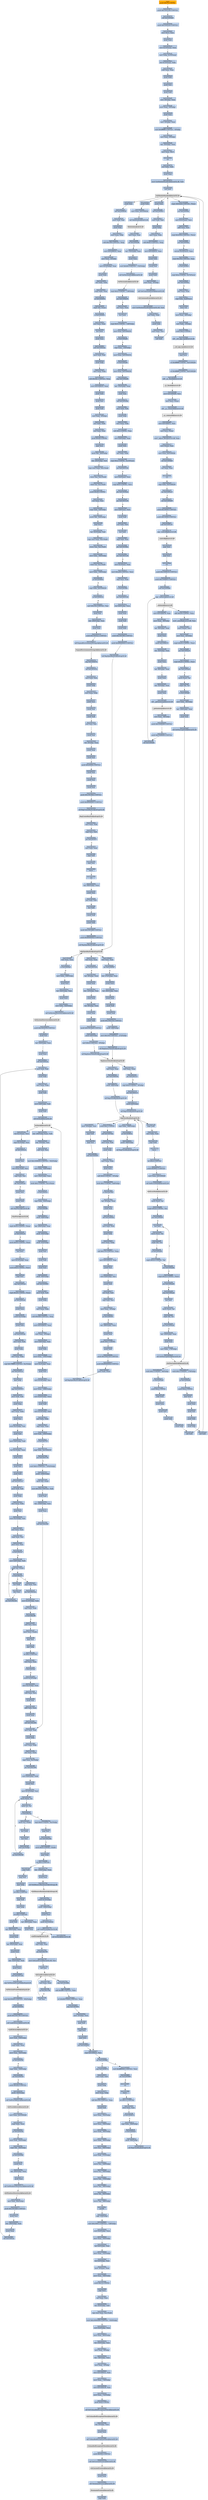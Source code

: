 digraph G {
node[shape=rectangle,style=filled,fillcolor=lightsteelblue,color=lightsteelblue]
bgcolor="transparent"
a0x0100596fpushl_0x70UINT8[label="start\npushl $0x70<UINT8>",color="lightgrey",fillcolor="orange"];
a0x01005971pushl_0x1001e38UINT32[label="0x01005971\npushl $0x1001e38<UINT32>"];
a0x01005976call_0x01005bb8[label="0x01005976\ncall 0x01005bb8"];
a0x01005bb8pushl_0x1005c0aUINT32[label="0x01005bb8\npushl $0x1005c0a<UINT32>"];
a0x01005bbdmovl_fs_0_eax[label="0x01005bbd\nmovl %fs:0, %eax"];
a0x01005bc3pushl_eax[label="0x01005bc3\npushl %eax"];
a0x01005bc4movl_0x10esp__eax[label="0x01005bc4\nmovl 0x10(%esp), %eax"];
a0x01005bc8movl_ebp_0x10esp_[label="0x01005bc8\nmovl %ebp, 0x10(%esp)"];
a0x01005bccleal_0x10esp__ebp[label="0x01005bcc\nleal 0x10(%esp), %ebp"];
a0x01005bd0subl_eax_esp[label="0x01005bd0\nsubl %eax, %esp"];
a0x01005bd2pushl_ebx[label="0x01005bd2\npushl %ebx"];
a0x01005bd3pushl_esi[label="0x01005bd3\npushl %esi"];
a0x01005bd4pushl_edi[label="0x01005bd4\npushl %edi"];
a0x01005bd5movl__8ebp__eax[label="0x01005bd5\nmovl -8(%ebp), %eax"];
a0x01005bd8movl_esp__24ebp_[label="0x01005bd8\nmovl %esp, -24(%ebp)"];
a0x01005bdbpushl_eax[label="0x01005bdb\npushl %eax"];
a0x01005bdcmovl__4ebp__eax[label="0x01005bdc\nmovl -4(%ebp), %eax"];
a0x01005bdfmovl_0xffffffffUINT32__4ebp_[label="0x01005bdf\nmovl $0xffffffff<UINT32>, -4(%ebp)"];
a0x01005be6movl_eax__8ebp_[label="0x01005be6\nmovl %eax, -8(%ebp)"];
a0x01005be9leal__16ebp__eax[label="0x01005be9\nleal -16(%ebp), %eax"];
a0x01005becmovl_eax_fs_0[label="0x01005bec\nmovl %eax, %fs:0"];
a0x01005bf2ret[label="0x01005bf2\nret"];
a0x0100597bxorl_ebx_ebx[label="0x0100597b\nxorl %ebx, %ebx"];
a0x0100597dpushl_ebx[label="0x0100597d\npushl %ebx"];
a0x0100597emovl_GetModuleHandleA_kernel32_dll_edi[label="0x0100597e\nmovl GetModuleHandleA@kernel32.dll, %edi"];
a0x01005984call_edi[label="0x01005984\ncall %edi"];
GetModuleHandleA_kernel32_dll[label="GetModuleHandleA@kernel32.dll",color="lightgrey",fillcolor="lightgrey"];
a0x01005986cmpw_0x5a4dUINT16_eax_[label="0x01005986\ncmpw $0x5a4d<UINT16>, (%eax)"];
a0x0100598bjne_0x010059ac[label="0x0100598b\njne 0x010059ac"];
a0x0100598dmovl_0x3ceax__ecx[label="0x0100598d\nmovl 0x3c(%eax), %ecx"];
a0x01005990addl_eax_ecx[label="0x01005990\naddl %eax, %ecx"];
a0x01005992cmpl_0x4550UINT32_ecx_[label="0x01005992\ncmpl $0x4550<UINT32>, (%ecx)"];
a0x01005998jne_0x010059ac[label="0x01005998\njne 0x010059ac"];
a0x0100599amovzwl_0x18ecx__eax[label="0x0100599a\nmovzwl 0x18(%ecx), %eax"];
a0x0100599ecmpl_0x10bUINT32_eax[label="0x0100599e\ncmpl $0x10b<UINT32>, %eax"];
a0x010059a3je_0x010059c4[label="0x010059a3\nje 0x010059c4"];
a0x010059c4cmpl_0xeUINT8_0x74ecx_[label="0x010059c4\ncmpl $0xe<UINT8>, 0x74(%ecx)"];
a0x010059c8jbe_0x010059ac[label="0x010059c8\njbe 0x010059ac"];
a0x010059caxorl_eax_eax[label="0x010059ca\nxorl %eax, %eax"];
a0x010059cccmpl_ebx_0xe8ecx_[label="0x010059cc\ncmpl %ebx, 0xe8(%ecx)"];
a0x010059d2setne_al[label="0x010059d2\nsetne %al"];
a0x010059d5movl_eax__28ebp_[label="0x010059d5\nmovl %eax, -28(%ebp)"];
a0x010059d8movl_ebx__4ebp_[label="0x010059d8\nmovl %ebx, -4(%ebp)"];
a0x010059dbpushl_0x2UINT8[label="0x010059db\npushl $0x2<UINT8>"];
a0x010059ddcall___set_app_type_msvcrt_dll[label="0x010059dd\ncall __set_app_type@msvcrt.dll"];
a__set_app_type_msvcrt_dll[label="__set_app_type@msvcrt.dll",color="lightgrey",fillcolor="lightgrey"];
a0x010059e3popl_ecx[label="0x010059e3\npopl %ecx"];
a0x010059e4orl_0xffffffffUINT8_0x01009284[label="0x010059e4\norl $0xffffffff<UINT8>, 0x01009284"];
a0x010059eborl_0xffffffffUINT8_0x01009288[label="0x010059eb\norl $0xffffffff<UINT8>, 0x01009288"];
a0x010059f2call___p__fmode_msvcrt_dll[label="0x010059f2\ncall __p__fmode@msvcrt.dll"];
a__p__fmode_msvcrt_dll[label="__p__fmode@msvcrt.dll",color="lightgrey",fillcolor="lightgrey"];
a0x010059f8movl_0x01009280_ecx[label="0x010059f8\nmovl 0x01009280, %ecx"];
a0x010059femovl_ecx_eax_[label="0x010059fe\nmovl %ecx, (%eax)"];
a0x01005a00call___p__commode_msvcrt_dll[label="0x01005a00\ncall __p__commode@msvcrt.dll"];
a__p__commode_msvcrt_dll[label="__p__commode@msvcrt.dll",color="lightgrey",fillcolor="lightgrey"];
a0x01005a06movl_0x0100927c_ecx[label="0x01005a06\nmovl 0x0100927c, %ecx"];
a0x01005a0cmovl_ecx_eax_[label="0x01005a0c\nmovl %ecx, (%eax)"];
a0x01005a0emovl__adjust_fdiv_msvcrt_dll_eax[label="0x01005a0e\nmovl _adjust_fdiv@msvcrt.dll, %eax"];
a0x01005a13movl_eax__eax[label="0x01005a13\nmovl (%eax), %eax"];
a0x01005a15movl_eax_0x0100928c[label="0x01005a15\nmovl %eax, 0x0100928c"];
a0x01005a1acall_0x01005bb0[label="0x01005a1a\ncall 0x01005bb0"];
a0x01005bb0xorl_eax_eax[label="0x01005bb0\nxorl %eax, %eax"];
a0x01005bb2ret[label="0x01005bb2\nret"];
a0x01005a1fcmpl_ebx_0x01009240[label="0x01005a1f\ncmpl %ebx, 0x01009240"];
a0x01005a25jne_0x01005a33[label="0x01005a25\njne 0x01005a33"];
a0x01005a33call_0x01005b99[label="0x01005a33\ncall 0x01005b99"];
a0x01005b99pushl_0x30000UINT32[label="0x01005b99\npushl $0x30000<UINT32>"];
a0x01005b9epushl_0x10000UINT32[label="0x01005b9e\npushl $0x10000<UINT32>"];
a0x01005ba3call_0x01005c16[label="0x01005ba3\ncall 0x01005c16"];
a0x01005c16jmp__controlfp_msvcrt_dll[label="0x01005c16\njmp _controlfp@msvcrt.dll"];
a_controlfp_msvcrt_dll[label="_controlfp@msvcrt.dll",color="lightgrey",fillcolor="lightgrey"];
a0x01005ba8popl_ecx[label="0x01005ba8\npopl %ecx"];
a0x01005ba9popl_ecx[label="0x01005ba9\npopl %ecx"];
a0x01005baaret[label="0x01005baa\nret"];
a0x01005a38pushl_0x1009010UINT32[label="0x01005a38\npushl $0x1009010<UINT32>"];
a0x01005a3dpushl_0x100900cUINT32[label="0x01005a3d\npushl $0x100900c<UINT32>"];
a0x01005a42call_0x01005b8e[label="0x01005a42\ncall 0x01005b8e"];
a0x01005b8ejmp__initterm_msvcrt_dll[label="0x01005b8e\njmp _initterm@msvcrt.dll"];
a_initterm_msvcrt_dll[label="_initterm@msvcrt.dll",color="lightgrey",fillcolor="lightgrey"];
a0x01005a47movl_0x01009278_eax[label="0x01005a47\nmovl 0x01009278, %eax"];
a0x01005a4cmovl_eax__36ebp_[label="0x01005a4c\nmovl %eax, -36(%ebp)"];
a0x01005a4fleal__36ebp__eax[label="0x01005a4f\nleal -36(%ebp), %eax"];
a0x01005a52pushl_eax[label="0x01005a52\npushl %eax"];
a0x01005a53pushl_0x01009274[label="0x01005a53\npushl 0x01009274"];
a0x01005a59leal__44ebp__eax[label="0x01005a59\nleal -44(%ebp), %eax"];
a0x01005a5cpushl_eax[label="0x01005a5c\npushl %eax"];
a0x01005a5dleal__48ebp__eax[label="0x01005a5d\nleal -48(%ebp), %eax"];
a0x01005a60pushl_eax[label="0x01005a60\npushl %eax"];
a0x01005a61leal__52ebp__eax[label="0x01005a61\nleal -52(%ebp), %eax"];
a0x01005a64pushl_eax[label="0x01005a64\npushl %eax"];
a0x01005a65call___getmainargs_msvcrt_dll[label="0x01005a65\ncall __getmainargs@msvcrt.dll"];
a__getmainargs_msvcrt_dll[label="__getmainargs@msvcrt.dll",color="lightgrey",fillcolor="lightgrey"];
a0x01005a6bmovl_eax__56ebp_[label="0x01005a6b\nmovl %eax, -56(%ebp)"];
a0x01005a6epushl_0x1009008UINT32[label="0x01005a6e\npushl $0x1009008<UINT32>"];
a0x01005a73pushl_0x1009000UINT32[label="0x01005a73\npushl $0x1009000<UINT32>"];
a0x01005a78call_0x01005b8e[label="0x01005a78\ncall 0x01005b8e"];
a0x01005a7daddl_0x24UINT8_esp[label="0x01005a7d\naddl $0x24<UINT8>, %esp"];
a0x01005a80movl__acmdln_msvcrt_dll_eax[label="0x01005a80\nmovl _acmdln@msvcrt.dll, %eax"];
a0x01005a85movl_eax__esi[label="0x01005a85\nmovl (%eax), %esi"];
a0x01005a87movl_esi__32ebp_[label="0x01005a87\nmovl %esi, -32(%ebp)"];
a0x01005a8acmpb_0x22UINT8_esi_[label="0x01005a8a\ncmpb $0x22<UINT8>, (%esi)"];
a0x01005a8djne_0x01005ac9[label="0x01005a8d\njne 0x01005ac9"];
a0x01005ac9cmpb_0x20UINT8_esi_[label="0x01005ac9\ncmpb $0x20<UINT8>, (%esi)"];
a0x01005accjbe_0x01005aa6[label="0x01005acc\njbe 0x01005aa6"];
a0x01005aa6movb_esi__al[label="0x01005aa6\nmovb (%esi), %al"];
a0x01005aa8cmpb_bl_al[label="0x01005aa8\ncmpb %bl, %al"];
a0x01005aaaje_0x01005ab0[label="0x01005aaa\nje 0x01005ab0"];
a0x01005ab0movl_ebx__84ebp_[label="0x01005ab0\nmovl %ebx, -84(%ebp)"];
a0x01005ab3leal__128ebp__eax[label="0x01005ab3\nleal -128(%ebp), %eax"];
a0x01005ab6pushl_eax[label="0x01005ab6\npushl %eax"];
a0x01005ab7call_GetStartupInfoA_kernel32_dll[label="0x01005ab7\ncall GetStartupInfoA@kernel32.dll"];
GetStartupInfoA_kernel32_dll[label="GetStartupInfoA@kernel32.dll",color="lightgrey",fillcolor="lightgrey"];
a0x01005abdtestb_0x1UINT8__84ebp_[label="0x01005abd\ntestb $0x1<UINT8>, -84(%ebp)"];
a0x01005ac1je_0x01005ad4[label="0x01005ac1\nje 0x01005ad4"];
a0x01005ad4pushl_0xaUINT8[label="0x01005ad4\npushl $0xa<UINT8>"];
a0x01005ad6popl_eax[label="0x01005ad6\npopl %eax"];
a0x01005ad7pushl_eax[label="0x01005ad7\npushl %eax"];
a0x01005ad8pushl_esi[label="0x01005ad8\npushl %esi"];
a0x01005ad9pushl_ebx[label="0x01005ad9\npushl %ebx"];
a0x01005adapushl_ebx[label="0x01005ada\npushl %ebx"];
a0x01005adbcall_edi[label="0x01005adb\ncall %edi"];
a0x01005addpushl_eax[label="0x01005add\npushl %eax"];
a0x01005adecall_0x010049c1[label="0x01005ade\ncall 0x010049c1"];
a0x010049c1movl_edi_edi[label="0x010049c1\nmovl %edi, %edi"];
a0x010049c3pushl_ebp[label="0x010049c3\npushl %ebp"];
a0x010049c4movl_esp_ebp[label="0x010049c4\nmovl %esp, %ebp"];
a0x010049c6subl_0xdcUINT32_esp[label="0x010049c6\nsubl $0xdc<UINT32>, %esp"];
a0x010049ccmovl_0x0100923c_eax[label="0x010049cc\nmovl 0x0100923c, %eax"];
a0x010049d1pushl_ebx[label="0x010049d1\npushl %ebx"];
a0x010049d2pushl_esi[label="0x010049d2\npushl %esi"];
a0x010049d3pushl_edi[label="0x010049d3\npushl %edi"];
a0x010049d4movl_eax__4ebp_[label="0x010049d4\nmovl %eax, -4(%ebp)"];
a0x010049d7call_GetCommandLineA_kernel32_dll[label="0x010049d7\ncall GetCommandLineA@kernel32.dll"];
GetCommandLineA_kernel32_dll[label="GetCommandLineA@kernel32.dll",color="lightgrey",fillcolor="lightgrey"];
a0x010049ddmovl_GetModuleHandleA_kernel32_dll_edi[label="0x010049dd\nmovl GetModuleHandleA@kernel32.dll, %edi"];
a0x010049e3xorl_ebx_ebx[label="0x010049e3\nxorl %ebx, %ebx"];
a0x010049e5pushl_ebx[label="0x010049e5\npushl %ebx"];
a0x010049e6movl_eax_esi[label="0x010049e6\nmovl %eax, %esi"];
a0x010049e8call_edi[label="0x010049e8\ncall %edi"];
a0x010049eapushl_ebx[label="0x010049ea\npushl %ebx"];
a0x010049ebmovl_eax_0x0100924c[label="0x010049eb\nmovl %eax, 0x0100924c"];
a0x010049f0call_OleInitialize_ole32_dll[label="0x010049f0\ncall OleInitialize@ole32.dll"];
OleInitialize_ole32_dll[label="OleInitialize@ole32.dll",color="lightgrey",fillcolor="lightgrey"];
a0x010049f6testl_eax_eax[label="0x010049f6\ntestl %eax, %eax"];
a0x010049f8jnl_0x01004a0b[label="0x010049f8\njnl 0x01004a0b"];
a0x01004a0bleal__152ebp__eax[label="0x01004a0b\nleal -152(%ebp), %eax"];
a0x01004a11pushl_eax[label="0x01004a11\npushl %eax"];
a0x01004a12movl_0x94UINT32__152ebp_[label="0x01004a12\nmovl $0x94<UINT32>, -152(%ebp)"];
a0x01004a1ccall_GetVersionExA_kernel32_dll[label="0x01004a1c\ncall GetVersionExA@kernel32.dll"];
GetVersionExA_kernel32_dll[label="GetVersionExA@kernel32.dll",color="lightgrey",fillcolor="lightgrey"];
a0x01004a22cmpl_0x2UINT8__136ebp_[label="0x01004a22\ncmpl $0x2<UINT8>, -136(%ebp)"];
a0x01004a29jne_0x01004a50[label="0x01004a29\njne 0x01004a50"];
a0x01004a2bxorl_eax_eax[label="0x01004a2b\nxorl %eax, %eax"];
a0x01004a2dincl_eax[label="0x01004a2d\nincl %eax"];
a0x01004a2ecmpl_0x5UINT8__148ebp_[label="0x01004a2e\ncmpl $0x5<UINT8>, -148(%ebp)"];
a0x01004a35movl_eax_0x01009250[label="0x01004a35\nmovl %eax, 0x01009250"];
a0x01004a3ajb_0x01004a6b[label="0x01004a3a\njb 0x01004a6b"];
a0x01004a3ccmpl_eax__144ebp_[label="0x01004a3c\ncmpl %eax, -144(%ebp)"];
a0x01004a42movl_eax_0x01009254[label="0x01004a42\nmovl %eax, 0x01009254"];
a0x01004a47jb_0x01004a6b[label="0x01004a47\njb 0x01004a6b"];
a0x01004a49movl_eax_0x01009258[label="0x01004a49\nmovl %eax, 0x01009258"];
a0x01004a4ejmp_0x01004a6b[label="0x01004a4e\njmp 0x01004a6b"];
a0x01004a6bleal__152ebp__eax[label="0x01004a6b\nleal -152(%ebp), %eax"];
a0x01004a71pushl_eax[label="0x01004a71\npushl %eax"];
a0x01004a72call_0x0100308a[label="0x01004a72\ncall 0x0100308a"];
a0x0100308amovl_edi_edi[label="0x0100308a\nmovl %edi, %edi"];
a0x0100308cpushl_ebp[label="0x0100308c\npushl %ebp"];
a0x0100308dmovl_esp_ebp[label="0x0100308d\nmovl %esp, %ebp"];
a0x0100308fsubl_0xcUINT8_esp[label="0x0100308f\nsubl $0xc<UINT8>, %esp"];
a0x01003092movl_0x8ebp__eax[label="0x01003092\nmovl 0x8(%ebp), %eax"];
a0x01003095pushl_ebx[label="0x01003095\npushl %ebx"];
a0x01003096xorl_ebx_ebx[label="0x01003096\nxorl %ebx, %ebx"];
a0x01003098cmpl_0x2UINT8_0x10eax_[label="0x01003098\ncmpl $0x2<UINT8>, 0x10(%eax)"];
a0x0100309cjne_0x01003129[label="0x0100309c\njne 0x01003129"];
a0x010030a2movl_0x4eax__ecx[label="0x010030a2\nmovl 0x4(%eax), %ecx"];
a0x010030a5cmpl_0x5UINT8_ecx[label="0x010030a5\ncmpl $0x5<UINT8>, %ecx"];
a0x010030a8jbe_0x010030ad[label="0x010030a8\njbe 0x010030ad"];
a0x010030adjne_0x01003129[label="0x010030ad\njne 0x01003129"];
a0x010030afmovl_0x8eax__ecx[label="0x010030af\nmovl 0x8(%eax), %ecx"];
a0x010030b2pushl_edi[label="0x010030b2\npushl %edi"];
a0x010030b3xorl_edi_edi[label="0x010030b3\nxorl %edi, %edi"];
a0x010030b5incl_edi[label="0x010030b5\nincl %edi"];
a0x010030b6cmpl_edi_ecx[label="0x010030b6\ncmpl %edi, %ecx"];
a0x010030b8jbe_0x010030be[label="0x010030b8\njbe 0x010030be"];
a0x010030bejne_0x01003128[label="0x010030be\njne 0x01003128"];
a0x010030c0movl_0xceax__eax[label="0x010030c0\nmovl 0xc(%eax), %eax"];
a0x010030c3movl_0xa28UINT32_ecx[label="0x010030c3\nmovl $0xa28<UINT32>, %ecx"];
a0x010030c8cmpl_ecx_eax[label="0x010030c8\ncmpl %ecx, %eax"];
a0x010030caja_0x010030ba[label="0x010030ca\nja 0x010030ba"];
a0x010030ccjne_0x01003128[label="0x010030cc\njne 0x01003128"];
a0x010030celeal_0x8ebp__eax[label="0x010030ce\nleal 0x8(%ebp), %eax"];
a0x010030d1pushl_eax[label="0x010030d1\npushl %eax"];
a0x010030d2pushl_edi[label="0x010030d2\npushl %edi"];
a0x010030d3pushl_ebx[label="0x010030d3\npushl %ebx"];
a0x010030d4pushl_0x10018f4UINT32[label="0x010030d4\npushl $0x10018f4<UINT32>"];
a0x010030d9pushl_0x80000002UINT32[label="0x010030d9\npushl $0x80000002<UINT32>"];
a0x010030decall_RegOpenKeyExA_advapi32_dll[label="0x010030de\ncall RegOpenKeyExA@advapi32.dll"];
RegOpenKeyExA_advapi32_dll[label="RegOpenKeyExA@advapi32.dll",color="lightgrey",fillcolor="lightgrey"];
a0x010030e4testl_eax_eax[label="0x010030e4\ntestl %eax, %eax"];
a0x010030e6jne_0x01003128[label="0x010030e6\njne 0x01003128"];
a0x010030e8leal__4ebp__eax[label="0x010030e8\nleal -4(%ebp), %eax"];
a0x010030ebpushl_eax[label="0x010030eb\npushl %eax"];
a0x010030ecleal__12ebp__eax[label="0x010030ec\nleal -12(%ebp), %eax"];
a0x010030efpushl_eax[label="0x010030ef\npushl %eax"];
a0x010030f0leal__8ebp__eax[label="0x010030f0\nleal -8(%ebp), %eax"];
a0x010030f3pushl_eax[label="0x010030f3\npushl %eax"];
a0x010030f4pushl_ebx[label="0x010030f4\npushl %ebx"];
a0x010030f5pushl_0x10018e8UINT32[label="0x010030f5\npushl $0x10018e8<UINT32>"];
a0x010030fapushl_0x8ebp_[label="0x010030fa\npushl 0x8(%ebp)"];
a0x010030fdmovl_0x4UINT32__4ebp_[label="0x010030fd\nmovl $0x4<UINT32>, -4(%ebp)"];
a0x01003104call_RegQueryValueExA_advapi32_dll[label="0x01003104\ncall RegQueryValueExA@advapi32.dll"];
RegQueryValueExA_advapi32_dll[label="RegQueryValueExA@advapi32.dll",color="lightgrey",fillcolor="lightgrey"];
a0x0100310atestl_eax_eax[label="0x0100310a\ntestl %eax, %eax"];
a0x0100310cjne_0x0100311f[label="0x0100310c\njne 0x0100311f"];
a0x0100310ecmpl_0x4UINT8__8ebp_[label="0x0100310e\ncmpl $0x4<UINT8>, -8(%ebp)"];
a0x01003112jne_0x0100311f[label="0x01003112\njne 0x0100311f"];
a0x0100311fpushl_0x8ebp_[label="0x0100311f\npushl 0x8(%ebp)"];
a0x01003122call_RegCloseKey_advapi32_dll[label="0x01003122\ncall RegCloseKey@advapi32.dll"];
RegCloseKey_advapi32_dll[label="RegCloseKey@advapi32.dll",color="lightgrey",fillcolor="lightgrey"];
a0x01003128popl_edi[label="0x01003128\npopl %edi"];
a0x01003129movl_ebx_eax[label="0x01003129\nmovl %ebx, %eax"];
a0x0100312bpopl_ebx[label="0x0100312b\npopl %ebx"];
a0x0100312cleave_[label="0x0100312c\nleave "];
a0x0100312dret_0x4UINT16[label="0x0100312d\nret $0x4<UINT16>"];
a0x01004a77pushl_0x8001UINT32[label="0x01004a77\npushl $0x8001<UINT32>"];
a0x01004a7cmovl_eax_0x01009260[label="0x01004a7c\nmovl %eax, 0x01009260"];
a0x01004a81call_SetErrorMode_kernel32_dll[label="0x01004a81\ncall SetErrorMode@kernel32.dll"];
SetErrorMode_kernel32_dll[label="SetErrorMode@kernel32.dll",color="lightgrey",fillcolor="lightgrey"];
a0x01004a87movb_esi__al[label="0x01004a87\nmovb (%esi), %al"];
a0x01004a89cmpb_0x22UINT8_al[label="0x01004a89\ncmpb $0x22<UINT8>, %al"];
a0x01004a8bjne_0x01004a9f[label="0x01004a8b\njne 0x01004a9f"];
a0x01004a8dincl_esi[label="0x01004a8d\nincl %esi"];
a0x01004a8emovb_esi__al[label="0x01004a8e\nmovb (%esi), %al"];
a0x01004a90cmpb_bl_al[label="0x01004a90\ncmpb %bl, %al"];
a0x01004a92je_0x01004a98[label="0x01004a92\nje 0x01004a98"];
a0x01004a94cmpb_0x22UINT8_al[label="0x01004a94\ncmpb $0x22<UINT8>, %al"];
a0x01004a96jne_0x01004a8d[label="0x01004a96\njne 0x01004a8d"];
a0x01004a98cmpb_0x22UINT8_esi_[label="0x01004a98\ncmpb $0x22<UINT8>, (%esi)"];
a0x01004a9bjne_0x01004ab0[label="0x01004a9b\njne 0x01004ab0"];
a0x01004a9djmp_0x01004aaf[label="0x01004a9d\njmp 0x01004aaf"];
a0x01004aafincl_esi[label="0x01004aaf\nincl %esi"];
a0x01004ab0movb_esi__al[label="0x01004ab0\nmovb (%esi), %al"];
a0x01004ab2cmpb_bl_al[label="0x01004ab2\ncmpb %bl, %al"];
a0x01004ab4jne_0x01004aab[label="0x01004ab4\njne 0x01004aab"];
a0x01004ab6leal__220ebp__eax[label="0x01004ab6\nleal -220(%ebp), %eax"];
a0x01004abcpushl_eax[label="0x01004abc\npushl %eax"];
a0x01004abdmovl_ebx__176ebp_[label="0x01004abd\nmovl %ebx, -176(%ebp)"];
a0x01004ac3call_GetStartupInfoA_kernel32_dll[label="0x01004ac3\ncall GetStartupInfoA@kernel32.dll"];
a0x01004ac9testb_0x1UINT8__176ebp_[label="0x01004ac9\ntestb $0x1<UINT8>, -176(%ebp)"];
a0x01004ad0je_0x01004adb[label="0x01004ad0\nje 0x01004adb"];
a0x01004adbpushl_0xaUINT8[label="0x01004adb\npushl $0xa<UINT8>"];
a0x01004addpopl_eax[label="0x01004add\npopl %eax"];
a0x01004adepushl_eax[label="0x01004ade\npushl %eax"];
a0x01004adfpushl_esi[label="0x01004adf\npushl %esi"];
a0x01004ae0pushl_ebx[label="0x01004ae0\npushl %ebx"];
a0x01004ae1pushl_ebx[label="0x01004ae1\npushl %ebx"];
a0x01004ae2call_edi[label="0x01004ae2\ncall %edi"];
a0x01004ae4pushl_eax[label="0x01004ae4\npushl %eax"];
a0x01004ae5call_0x01004939[label="0x01004ae5\ncall 0x01004939"];
a0x01004939movl_edi_edi[label="0x01004939\nmovl %edi, %edi"];
a0x0100493bpushl_ebp[label="0x0100493b\npushl %ebp"];
a0x0100493cmovl_esp_ebp[label="0x0100493c\nmovl %esp, %ebp"];
a0x0100493esubl_0x108UINT32_esp[label="0x0100493e\nsubl $0x108<UINT32>, %esp"];
a0x01004944movl_0x0100923c_eax[label="0x01004944\nmovl 0x0100923c, %eax"];
a0x01004949movl_eax__4ebp_[label="0x01004949\nmovl %eax, -4(%ebp)"];
a0x0100494cmovl_0x10ebp__eax[label="0x0100494c\nmovl 0x10(%ebp), %eax"];
a0x0100494fpushl_ebx[label="0x0100494f\npushl %ebx"];
a0x01004950xorl_ebx_ebx[label="0x01004950\nxorl %ebx, %ebx"];
a0x01004952cmpl_ebx_eax[label="0x01004952\ncmpl %ebx, %eax"];
a0x01004954je_0x0100495e[label="0x01004954\nje 0x0100495e"];
a0x01004956cmpb_bl_eax_[label="0x01004956\ncmpb %bl, (%eax)"];
a0x01004958je_0x0100495e[label="0x01004958\nje 0x0100495e"];
a0x0100495exorl_eax_eax[label="0x0100495e\nxorl %eax, %eax"];
a0x01004960incl_eax[label="0x01004960\nincl %eax"];
a0x01004961pushl_eax[label="0x01004961\npushl %eax"];
a0x01004962call_0x010043a2[label="0x01004962\ncall 0x010043a2"];
a0x010043a2movl_edi_edi[label="0x010043a2\nmovl %edi, %edi"];
a0x010043a4pushl_ebp[label="0x010043a4\npushl %ebp"];
a0x010043a5movl_esp_ebp[label="0x010043a5\nmovl %esp, %ebp"];
a0x010043a7subl_0x3bcUINT32_esp[label="0x010043a7\nsubl $0x3bc<UINT32>, %esp"];
a0x010043admovl_0x0100923c_eax[label="0x010043ad\nmovl 0x0100923c, %eax"];
a0x010043b2pushl_ebx[label="0x010043b2\npushl %ebx"];
a0x010043b3pushl_esi[label="0x010043b3\npushl %esi"];
a0x010043b4pushl_edi[label="0x010043b4\npushl %edi"];
a0x010043b5movl_eax__4ebp_[label="0x010043b5\nmovl %eax, -4(%ebp)"];
a0x010043b8xorl_ebx_ebx[label="0x010043b8\nxorl %ebx, %ebx"];
a0x010043baxorl_eax_eax[label="0x010043ba\nxorl %eax, %eax"];
a0x010043bcpushl_0x40UINT8[label="0x010043bc\npushl $0x40<UINT8>"];
a0x010043bepopl_ecx[label="0x010043be\npopl %ecx"];
a0x010043bfmovb_bl__264ebp_[label="0x010043bf\nmovb %bl, -264(%ebp)"];
a0x010043c5leal__263ebp__edi[label="0x010043c5\nleal -263(%ebp), %edi"];
a0x010043cbrepz_stosl_eax_es_edi_[label="0x010043cb\nrepz stosl %eax, %es:(%edi)"];
a0x010043cdstosw_ax_es_edi_[label="0x010043cd\nstosw %ax, %es:(%edi)"];
a0x010043cfstosb_al_es_edi_[label="0x010043cf\nstosb %al, %es:(%edi)"];
a0x010043d0pushl_0x40UINT8[label="0x010043d0\npushl $0x40<UINT8>"];
a0x010043d2xorl_eax_eax[label="0x010043d2\nxorl %eax, %eax"];
a0x010043d4cmpl_ebx_0x8ebp_[label="0x010043d4\ncmpl %ebx, 0x8(%ebp)"];
a0x010043d7movb_bl__524ebp_[label="0x010043d7\nmovb %bl, -524(%ebp)"];
a0x010043ddpopl_ecx[label="0x010043dd\npopl %ecx"];
a0x010043deleal__523ebp__edi[label="0x010043de\nleal -523(%ebp), %edi"];
a0x010043e4repz_stosl_eax_es_edi_[label="0x010043e4\nrepz stosl %eax, %es:(%edi)"];
a0x010043e6stosw_ax_es_edi_[label="0x010043e6\nstosw %ax, %es:(%edi)"];
a0x010043e8movl_ebx__940ebp_[label="0x010043e8\nmovl %ebx, -940(%ebp)"];
a0x010043eestosb_al_es_edi_[label="0x010043ee\nstosb %al, %es:(%edi)"];
a0x010043efmovl_ebx__936ebp_[label="0x010043ef\nmovl %ebx, -936(%ebp)"];
a0x010043f5je_0x0100484e[label="0x010043f5\nje 0x0100484e"];
a0x010043fbcmpl_ebx_0x01009250[label="0x010043fb\ncmpl %ebx, 0x01009250"];
a0x01004401je_0x0100441d[label="0x01004401\nje 0x0100441d"];
a0x01004403movl_0x104UINT32_esi[label="0x01004403\nmovl $0x104<UINT32>, %esi"];
a0x01004408pushl_esi[label="0x01004408\npushl %esi"];
a0x01004409leal__264ebp__eax[label="0x01004409\nleal -264(%ebp), %eax"];
a0x0100440fpushl_eax[label="0x0100440f\npushl %eax"];
a0x01004410pushl_0x1001bccUINT32[label="0x01004410\npushl $0x1001bcc<UINT32>"];
a0x01004415call_ExpandEnvironmentStringsA_kernel32_dll[label="0x01004415\ncall ExpandEnvironmentStringsA@kernel32.dll"];
ExpandEnvironmentStringsA_kernel32_dll[label="ExpandEnvironmentStringsA@kernel32.dll",color="lightgrey",fillcolor="lightgrey"];
a0x0100441bjmp_0x0100447e[label="0x0100441b\njmp 0x0100447e"];
a0x0100447ecall_0x01003032[label="0x0100447e\ncall 0x01003032"];
a0x01003032movl_edi_edi[label="0x01003032\nmovl %edi, %edi"];
a0x01003034pushl_ebp[label="0x01003034\npushl %ebp"];
a0x01003035movl_esp_ebp[label="0x01003035\nmovl %esp, %ebp"];
a0x01003037pushl_ecx[label="0x01003037\npushl %ecx"];
a0x01003038pushl_esi[label="0x01003038\npushl %esi"];
a0x01003039pushl_edi[label="0x01003039\npushl %edi"];
a0x0100303axorl_esi_esi[label="0x0100303a\nxorl %esi, %esi"];
a0x0100303cpushl_esi[label="0x0100303c\npushl %esi"];
a0x0100303dleal__4ebp__eax[label="0x0100303d\nleal -4(%ebp), %eax"];
a0x01003040pushl_eax[label="0x01003040\npushl %eax"];
a0x01003041pushl_esi[label="0x01003041\npushl %esi"];
a0x01003042pushl_0x20006UINT32[label="0x01003042\npushl $0x20006<UINT32>"];
a0x01003047pushl_esi[label="0x01003047\npushl %esi"];
a0x01003048pushl_esi[label="0x01003048\npushl %esi"];
a0x01003049pushl_esi[label="0x01003049\npushl %esi"];
a0x0100304apushl_0x10018b4UINT32[label="0x0100304a\npushl $0x10018b4<UINT32>"];
a0x0100304fpushl_0x80000001UINT32[label="0x0100304f\npushl $0x80000001<UINT32>"];
a0x01003054call_RegCreateKeyExA_advapi32_dll[label="0x01003054\ncall RegCreateKeyExA@advapi32.dll"];
RegCreateKeyExA_advapi32_dll[label="RegCreateKeyExA@advapi32.dll",color="lightgrey",fillcolor="lightgrey"];
a0x0100305amovl_eax_edi[label="0x0100305a\nmovl %eax, %edi"];
a0x0100305ccmpl_esi_edi[label="0x0100305c\ncmpl %esi, %edi"];
a0x0100305ejne_0x0100307f[label="0x0100305e\njne 0x0100307f"];
a0x0100307fmovl_edi_eax[label="0x0100307f\nmovl %edi, %eax"];
a0x01003081popl_edi[label="0x01003081\npopl %edi"];
a0x01003082popl_esi[label="0x01003082\npopl %esi"];
a0x01003083leave_[label="0x01003083\nleave "];
a0x01003084ret[label="0x01003084\nret"];
a0x01004483leal__948ebp__eax[label="0x01004483\nleal -948(%ebp), %eax"];
a0x01004489pushl_eax[label="0x01004489\npushl %eax"];
a0x0100448axorl_edi_edi[label="0x0100448a\nxorl %edi, %edi"];
a0x0100448cincl_edi[label="0x0100448c\nincl %edi"];
a0x0100448dpushl_edi[label="0x0100448d\npushl %edi"];
a0x0100448epushl_ebx[label="0x0100448e\npushl %ebx"];
a0x0100448fpushl_0x1001b88UINT32[label="0x0100448f\npushl $0x1001b88<UINT32>"];
a0x01004494pushl_0x80000002UINT32[label="0x01004494\npushl $0x80000002<UINT32>"];
a0x01004499call_RegOpenKeyExA_advapi32_dll[label="0x01004499\ncall RegOpenKeyExA@advapi32.dll"];
a0x0100449ftestl_eax_eax[label="0x0100449f\ntestl %eax, %eax"];
a0x010044a1je_0x010044a9[label="0x010044a1\nje 0x010044a9"];
a0x010044a3movl_ebx__948ebp_[label="0x010044a3\nmovl %ebx, -948(%ebp)"];
a0x010044a9pushl_esi[label="0x010044a9\npushl %esi"];
a0x010044aaleal__524ebp__eax[label="0x010044aa\nleal -524(%ebp), %eax"];
a0x010044b0pushl_eax[label="0x010044b0\npushl %eax"];
a0x010044b1movl_ebx__924ebp_[label="0x010044b1\nmovl %ebx, -924(%ebp)"];
a0x010044b7call_GetSystemDirectoryA_kernel32_dll[label="0x010044b7\ncall GetSystemDirectoryA@kernel32.dll"];
GetSystemDirectoryA_kernel32_dll[label="GetSystemDirectoryA@kernel32.dll",color="lightgrey",fillcolor="lightgrey"];
a0x010044bdpushl_0x1001b78UINT32[label="0x010044bd\npushl $0x1001b78<UINT32>"];
a0x010044c2pushl_esi[label="0x010044c2\npushl %esi"];
a0x010044c3leal__524ebp__eax[label="0x010044c3\nleal -524(%ebp), %eax"];
a0x010044c9pushl_eax[label="0x010044c9\npushl %eax"];
a0x010044cacall_0x01005cac[label="0x010044ca\ncall 0x01005cac"];
a0x01005cacmovl_edi_edi[label="0x01005cac\nmovl %edi, %edi"];
a0x01005caepushl_ebp[label="0x01005cae\npushl %ebp"];
a0x01005cafmovl_esp_ebp[label="0x01005caf\nmovl %esp, %ebp"];
a0x01005cb1pushl_edi[label="0x01005cb1\npushl %edi"];
a0x01005cb2movl_0x8ebp__edi[label="0x01005cb2\nmovl 0x8(%ebp), %edi"];
a0x01005cb5pushl_edi[label="0x01005cb5\npushl %edi"];
a0x01005cb6call_lstrlenA_kernel32_dll[label="0x01005cb6\ncall lstrlenA@kernel32.dll"];
lstrlenA_kernel32_dll[label="lstrlenA@kernel32.dll",color="lightgrey",fillcolor="lightgrey"];
a0x01005cbcleal_0x1eax__ecx[label="0x01005cbc\nleal 0x1(%eax), %ecx"];
a0x01005cbfcmpl_0xcebp__ecx[label="0x01005cbf\ncmpl 0xc(%ebp), %ecx"];
a0x01005cc2jb_0x01005ccb[label="0x01005cc2\njb 0x01005ccb"];
a0x01005ccbpushl_esi[label="0x01005ccb\npushl %esi"];
a0x01005cccleal_eaxedi__esi[label="0x01005ccc\nleal (%eax,%edi), %esi"];
a0x01005ccfcmpl_edi_esi[label="0x01005ccf\ncmpl %edi, %esi"];
a0x01005cd1jbe_0x01005ce4[label="0x01005cd1\njbe 0x01005ce4"];
a0x01005cd3pushl_esi[label="0x01005cd3\npushl %esi"];
a0x01005cd4pushl_edi[label="0x01005cd4\npushl %edi"];
a0x01005cd5call_CharPrevA_user32_dll[label="0x01005cd5\ncall CharPrevA@user32.dll"];
CharPrevA_user32_dll[label="CharPrevA@user32.dll",color="lightgrey",fillcolor="lightgrey"];
a0x01005cdbcmpb_0x5cUINT8_eax_[label="0x01005cdb\ncmpb $0x5c<UINT8>, (%eax)"];
a0x01005cdeje_0x01005ce4[label="0x01005cde\nje 0x01005ce4"];
a0x01005ce0movb_0x5cUINT8_esi_[label="0x01005ce0\nmovb $0x5c<UINT8>, (%esi)"];
a0x01005ce3incl_esi[label="0x01005ce3\nincl %esi"];
a0x01005ce4movl_0x10ebp__eax[label="0x01005ce4\nmovl 0x10(%ebp), %eax"];
a0x01005ce7movb_0x0UINT8_esi_[label="0x01005ce7\nmovb $0x0<UINT8>, (%esi)"];
a0x01005ceapopl_esi[label="0x01005cea\npopl %esi"];
a0x01005cebjmp_0x01005cee[label="0x01005ceb\njmp 0x01005cee"];
a0x01005ceecmpb_0x20UINT8_eax_[label="0x01005cee\ncmpb $0x20<UINT8>, (%eax)"];
a0x01005cf1je_0x01005ced[label="0x01005cf1\nje 0x01005ced"];
a0x01005cf3pushl_eax[label="0x01005cf3\npushl %eax"];
a0x01005cf4pushl_0xcebp_[label="0x01005cf4\npushl 0xc(%ebp)"];
a0x01005cf7pushl_edi[label="0x01005cf7\npushl %edi"];
a0x01005cf8call_0x01005c8a[label="0x01005cf8\ncall 0x01005c8a"];
a0x01005c8amovl_edi_edi[label="0x01005c8a\nmovl %edi, %edi"];
a0x01005c8cpushl_ebp[label="0x01005c8c\npushl %ebp"];
a0x01005c8dmovl_esp_ebp[label="0x01005c8d\nmovl %esp, %ebp"];
a0x01005c8fcmpl_0x7fffffffUINT32_0xcebp_[label="0x01005c8f\ncmpl $0x7fffffff<UINT32>, 0xc(%ebp)"];
a0x01005c96jbe_0x01005ca1[label="0x01005c96\njbe 0x01005ca1"];
a0x01005ca1popl_ebp[label="0x01005ca1\npopl %ebp"];
a0x01005ca2jmp_0x01003474[label="0x01005ca2\njmp 0x01003474"];
a0x01003474movl_edi_edi[label="0x01003474\nmovl %edi, %edi"];
a0x01003476pushl_ebp[label="0x01003476\npushl %ebp"];
a0x01003477movl_esp_ebp[label="0x01003477\nmovl %esp, %ebp"];
a0x01003479pushl_esi[label="0x01003479\npushl %esi"];
a0x0100347amovl_0xcebp__esi[label="0x0100347a\nmovl 0xc(%ebp), %esi"];
a0x0100347dpushl_edi[label="0x0100347d\npushl %edi"];
a0x0100347emovl_0x8ebp__edi[label="0x0100347e\nmovl 0x8(%ebp), %edi"];
a0x01003481leal_0xcebp__eax[label="0x01003481\nleal 0xc(%ebp), %eax"];
a0x01003484pushl_eax[label="0x01003484\npushl %eax"];
a0x01003485pushl_esi[label="0x01003485\npushl %esi"];
a0x01003486pushl_edi[label="0x01003486\npushl %edi"];
a0x01003487call_0x010023c7[label="0x01003487\ncall 0x010023c7"];
a0x010023c7movl_edi_edi[label="0x010023c7\nmovl %edi, %edi"];
a0x010023c9pushl_ebp[label="0x010023c9\npushl %ebp"];
a0x010023camovl_esp_ebp[label="0x010023ca\nmovl %esp, %ebp"];
a0x010023ccpushl_esi[label="0x010023cc\npushl %esi"];
a0x010023cdmovl_0xcebp__esi[label="0x010023cd\nmovl 0xc(%ebp), %esi"];
a0x010023d0xorl_eax_eax[label="0x010023d0\nxorl %eax, %eax"];
a0x010023d2cmpl_eax_esi[label="0x010023d2\ncmpl %eax, %esi"];
a0x010023d4movl_esi_ecx[label="0x010023d4\nmovl %esi, %ecx"];
a0x010023d6je_0x010023e7[label="0x010023d6\nje 0x010023e7"];
a0x010023d8movl_0x8ebp__edx[label="0x010023d8\nmovl 0x8(%ebp), %edx"];
a0x010023dbcmpb_al_edx_[label="0x010023db\ncmpb %al, (%edx)"];
a0x010023ddje_0x010023e3[label="0x010023dd\nje 0x010023e3"];
a0x010023dfincl_edx[label="0x010023df\nincl %edx"];
a0x010023e0decl_esi[label="0x010023e0\ndecl %esi"];
a0x010023e1jne_0x010023db[label="0x010023e1\njne 0x010023db"];
a0x010023e3cmpl_eax_esi[label="0x010023e3\ncmpl %eax, %esi"];
a0x010023e5jne_0x010023ee[label="0x010023e5\njne 0x010023ee"];
a0x010023eemovl_0x10ebp__edx[label="0x010023ee\nmovl 0x10(%ebp), %edx"];
a0x010023f1cmpl_eax_edx[label="0x010023f1\ncmpl %eax, %edx"];
a0x010023f3je_0x010023f9[label="0x010023f3\nje 0x010023f9"];
a0x010023f5subl_esi_ecx[label="0x010023f5\nsubl %esi, %ecx"];
a0x010023f7movl_ecx_edx_[label="0x010023f7\nmovl %ecx, (%edx)"];
a0x010023f9popl_esi[label="0x010023f9\npopl %esi"];
a0x010023fapopl_ebp[label="0x010023fa\npopl %ebp"];
a0x010023fbret_0xcUINT16[label="0x010023fb\nret $0xc<UINT16>"];
a0x0100348ctestl_eax_eax[label="0x0100348c\ntestl %eax, %eax"];
a0x0100348ejl_0x010034a1[label="0x0100348e\njl 0x010034a1"];
a0x01003490pushl_0x10ebp_[label="0x01003490\npushl 0x10(%ebp)"];
a0x01003493movl_0xcebp__eax[label="0x01003493\nmovl 0xc(%ebp), %eax"];
a0x01003496subl_eax_esi[label="0x01003496\nsubl %eax, %esi"];
a0x01003498pushl_esi[label="0x01003498\npushl %esi"];
a0x01003499addl_edi_eax[label="0x01003499\naddl %edi, %eax"];
a0x0100349bpushl_eax[label="0x0100349b\npushl %eax"];
a0x0100349ccall_0x01002385[label="0x0100349c\ncall 0x01002385"];
a0x01002385movl_edi_edi[label="0x01002385\nmovl %edi, %edi"];
a0x01002387pushl_ebp[label="0x01002387\npushl %ebp"];
a0x01002388movl_esp_ebp[label="0x01002388\nmovl %esp, %ebp"];
a0x0100238axorl_eax_eax[label="0x0100238a\nxorl %eax, %eax"];
a0x0100238ccmpl_eax_0xcebp_[label="0x0100238c\ncmpl %eax, 0xc(%ebp)"];
a0x0100238fjne_0x01002398[label="0x0100238f\njne 0x01002398"];
a0x01002398movl_0x8ebp__edx[label="0x01002398\nmovl 0x8(%ebp), %edx"];
a0x0100239bpushl_esi[label="0x0100239b\npushl %esi"];
a0x0100239cmovl_0x10ebp__esi[label="0x0100239c\nmovl 0x10(%ebp), %esi"];
a0x0100239fmovb_esi__cl[label="0x0100239f\nmovb (%esi), %cl"];
a0x010023a1testb_cl_cl[label="0x010023a1\ntestb %cl, %cl"];
a0x010023a3je_0x010023ae[label="0x010023a3\nje 0x010023ae"];
a0x010023a5movb_cl_edx_[label="0x010023a5\nmovb %cl, (%edx)"];
a0x010023a7incl_edx[label="0x010023a7\nincl %edx"];
a0x010023a8incl_esi[label="0x010023a8\nincl %esi"];
a0x010023a9decl_0xcebp_[label="0x010023a9\ndecl 0xc(%ebp)"];
a0x010023acjne_0x0100239f[label="0x010023ac\njne 0x0100239f"];
a0x010023aecmpl_0x0UINT8_0xcebp_[label="0x010023ae\ncmpl $0x0<UINT8>, 0xc(%ebp)"];
a0x010023b2popl_esi[label="0x010023b2\npopl %esi"];
a0x010023b3jne_0x010023bb[label="0x010023b3\njne 0x010023bb"];
a0x010023bbmovb_0x0UINT8_edx_[label="0x010023bb\nmovb $0x0<UINT8>, (%edx)"];
a0x010023bepopl_ebp[label="0x010023be\npopl %ebp"];
a0x010023bfret_0xcUINT16[label="0x010023bf\nret $0xc<UINT16>"];
a0x010034a1popl_edi[label="0x010034a1\npopl %edi"];
a0x010034a2popl_esi[label="0x010034a2\npopl %esi"];
a0x010034a3popl_ebp[label="0x010034a3\npopl %ebp"];
a0x010034a4ret_0xcUINT16[label="0x010034a4\nret $0xc<UINT16>"];
a0x01005cfdpopl_edi[label="0x01005cfd\npopl %edi"];
a0x01005cfepopl_ebp[label="0x01005cfe\npopl %ebp"];
a0x01005cffret_0xcUINT16[label="0x01005cff\nret $0xc<UINT16>"];
a0x010044cfpushl_edi[label="0x010044cf\npushl %edi"];
a0x010044d0leal__956ebp__eax[label="0x010044d0\nleal -956(%ebp), %eax"];
a0x010044d6pushl_eax[label="0x010044d6\npushl %eax"];
a0x010044d7leal__952ebp__eax[label="0x010044d7\nleal -952(%ebp), %eax"];
a0x010044ddpushl_eax[label="0x010044dd\npushl %eax"];
a0x010044deleal__524ebp__eax[label="0x010044de\nleal -524(%ebp), %eax"];
a0x010044e4pushl_eax[label="0x010044e4\npushl %eax"];
a0x010044e5call_0x01007a52[label="0x010044e5\ncall 0x01007a52"];
a0x01007a52jmp_GetVersionFromFile_advpack_dll[label="0x01007a52\njmp GetVersionFromFile@advpack.dll"];
GetVersionFromFile_advpack_dll[label="GetVersionFromFile@advpack.dll",color="lightgrey",fillcolor="lightgrey"];
a0x010044eacmpl_0x50000UINT32__952ebp_[label="0x010044ea\ncmpl $0x50000<UINT32>, -952(%ebp)"];
a0x010044f4jb_0x01004505[label="0x010044f4\njb 0x01004505"];
a0x01004505pushl_0x10017f0UINT32[label="0x01004505\npushl $0x10017f0<UINT32>"];
a0x0100450acall_LoadLibraryA_kernel32_dll[label="0x0100450a\ncall LoadLibraryA@kernel32.dll"];
LoadLibraryA_kernel32_dll[label="LoadLibraryA@kernel32.dll",color="lightgrey",fillcolor="lightgrey"];
a0x01004510movl_edi__936ebp_[label="0x01004510\nmovl %edi, -936(%ebp)"];
a0x01004516cmpl_ebx_eax[label="0x01004516\ncmpl %ebx, %eax"];
a0x01004518movl_eax__920ebp_[label="0x01004518\nmovl %eax, -920(%ebp)"];
a0x0100451eje_0x0100455b[label="0x0100451e\nje 0x0100455b"];
a0x01004520cmpl_ebx__936ebp_[label="0x01004520\ncmpl %ebx, -936(%ebp)"];
a0x01004526jne_0x0100453b[label="0x01004526\njne 0x0100453b"];
a0x0100453bpushl_0x20eUINT32[label="0x0100453b\npushl $0x20e<UINT32>"];
a0x01004540pushl__920ebp_[label="0x01004540\npushl -920(%ebp)"];
a0x01004546call_GetProcAddress_kernel32_dll[label="0x01004546\ncall GetProcAddress@kernel32.dll"];
GetProcAddress_kernel32_dll[label="GetProcAddress@kernel32.dll",color="lightgrey",fillcolor="lightgrey"];
a0x0100454cmovl_eax_0x01009268[label="0x0100454c\nmovl %eax, 0x01009268"];
a0x01004551cmpl_ebx_eax[label="0x01004551\ncmpl %ebx, %eax"];
a0x01004553je_0x0100455b[label="0x01004553\nje 0x0100455b"];
a0x01004555movl_edi__924ebp_[label="0x01004555\nmovl %edi, -924(%ebp)"];
a0x0100455bcmpb_bl__264ebp_[label="0x0100455b\ncmpb %bl, -264(%ebp)"];
a0x01004561je_0x0100456b[label="0x01004561\nje 0x0100456b"];
a0x0100456bpushl_esi[label="0x0100456b\npushl %esi"];
a0x0100456cleal__264ebp__eax[label="0x0100456c\nleal -264(%ebp), %eax"];
a0x01004572pushl_eax[label="0x01004572\npushl %eax"];
a0x01004573call_GetWindowsDirectoryA_kernel32_dll[label="0x01004573\ncall GetWindowsDirectoryA@kernel32.dll"];
GetWindowsDirectoryA_kernel32_dll[label="GetWindowsDirectoryA@kernel32.dll",color="lightgrey",fillcolor="lightgrey"];
a0x01004579movl_edi__944ebp_[label="0x01004579\nmovl %edi, -944(%ebp)"];
a0x0100457fpushl_0x10016d0UINT32[label="0x0100457f\npushl $0x10016d0<UINT32>"];
a0x01004584pushl_esi[label="0x01004584\npushl %esi"];
a0x01004585leal__264ebp__eax[label="0x01004585\nleal -264(%ebp), %eax"];
a0x0100458bpushl_eax[label="0x0100458b\npushl %eax"];
a0x0100458ccall_0x01005cac[label="0x0100458c\ncall 0x01005cac"];
a0x01004591leal__264ebp__eax[label="0x01004591\nleal -264(%ebp), %eax"];
a0x01004597pushl_eax[label="0x01004597\npushl %eax"];
a0x01004598call_lstrlenA_kernel32_dll[label="0x01004598\ncall lstrlenA@kernel32.dll"];
a0x0100459eleal__264ebpeax__edi[label="0x0100459e\nleal -264(%ebp,%eax), %edi"];
a0x010045a5leal__4ebp__esi[label="0x010045a5\nleal -4(%ebp), %esi"];
a0x010045a8subl_edi_esi[label="0x010045a8\nsubl %edi, %esi"];
a0x010045aamovl_0x1009020UINT32__932ebp_[label="0x010045aa\nmovl $0x1009020<UINT32>, -932(%ebp)"];
a0x010045b4movl_ebx__928ebp_[label="0x010045b4\nmovl %ebx, -928(%ebp)"];
a0x010045bamovl__932ebp__eax[label="0x010045ba\nmovl -932(%ebp), %eax"];
a0x010045c0testb_0x1UINT8_0x1ceax_[label="0x010045c0\ntestb $0x1<UINT8>, 0x1c(%eax)"];
a0x010045c4je_0x010045ce[label="0x010045c4\nje 0x010045ce"];
a0x010045c6cmpl_ebx__924ebp_[label="0x010045c6\ncmpl %ebx, -924(%ebp)"];
a0x010045ccje_0x010045f8[label="0x010045cc\nje 0x010045f8"];
a0x010045cepushl__948ebp_[label="0x010045ce\npushl -948(%ebp)"];
a0x010045d4leal__264ebp__eax[label="0x010045d4\nleal -264(%ebp), %eax"];
a0x010045dapushl__944ebp_[label="0x010045da\npushl -944(%ebp)"];
a0x010045e0pushl__932ebp_[label="0x010045e0\npushl -932(%ebp)"];
a0x010045e6pushl_esi[label="0x010045e6\npushl %esi"];
a0x010045e7pushl_edi[label="0x010045e7\npushl %edi"];
a0x010045e8pushl_eax[label="0x010045e8\npushl %eax"];
a0x010045e9pushl__940ebp_[label="0x010045e9\npushl -940(%ebp)"];
a0x010045efcall_0x01003691[label="0x010045ef\ncall 0x01003691"];
a0x01003691movl_edi_edi[label="0x01003691\nmovl %edi, %edi"];
a0x01003693pushl_ebp[label="0x01003693\npushl %ebp"];
a0x01003694movl_esp_ebp[label="0x01003694\nmovl %esp, %ebp"];
a0x01003696subl_0x448UINT32_esp[label="0x01003696\nsubl $0x448<UINT32>, %esp"];
a0x0100369cmovl_0x0100923c_eax[label="0x0100369c\nmovl 0x0100923c, %eax"];
a0x010036a1movl_eax__4ebp_[label="0x010036a1\nmovl %eax, -4(%ebp)"];
a0x010036a4movl_0x8ebp__eax[label="0x010036a4\nmovl 0x8(%ebp), %eax"];
a0x010036a7pushl_ebx[label="0x010036a7\npushl %ebx"];
a0x010036a8movl_eax__1092ebp_[label="0x010036a8\nmovl %eax, -1092(%ebp)"];
a0x010036aemovl_0xcebp__eax[label="0x010036ae\nmovl 0xc(%ebp), %eax"];
a0x010036b1pushl_esi[label="0x010036b1\npushl %esi"];
a0x010036b2movl_0x18ebp__esi[label="0x010036b2\nmovl 0x18(%ebp), %esi"];
a0x010036b5movl_eax__1084ebp_[label="0x010036b5\nmovl %eax, -1084(%ebp)"];
a0x010036bbmovl_0x20ebp__eax[label="0x010036bb\nmovl 0x20(%ebp), %eax"];
a0x010036bepushl_edi[label="0x010036be\npushl %edi"];
a0x010036bfmovl_0x10ebp__edi[label="0x010036bf\nmovl 0x10(%ebp), %edi"];
a0x010036c2xorl_ebx_ebx[label="0x010036c2\nxorl %ebx, %ebx"];
a0x010036c4cmpl_ebx_eax[label="0x010036c4\ncmpl %ebx, %eax"];
a0x010036c6movl_edi__1064ebp_[label="0x010036c6\nmovl %edi, -1064(%ebp)"];
a0x010036ccje_0x01003725[label="0x010036cc\nje 0x01003725"];
a0x01003725cmpl_ebx_0x01009250[label="0x01003725\ncmpl %ebx, 0x01009250"];
a0x0100372bjne_0x01003739[label="0x0100372b\njne 0x01003739"];
a0x01003739movl_0x1UINT32__1052ebp_[label="0x01003739\nmovl $0x1<UINT32>, -1052(%ebp)"];
a0x01003743pushl__1084ebp_[label="0x01003743\npushl -1084(%ebp)"];
a0x01003749movb_bl_edi_[label="0x01003749\nmovb %bl, (%edi)"];
a0x0100374bmovl_0x104UINT32_edi[label="0x0100374b\nmovl $0x104<UINT32>, %edi"];
a0x01003750pushl_edi[label="0x01003750\npushl %edi"];
a0x01003751leal__1044ebp__eax[label="0x01003751\nleal -1044(%ebp), %eax"];
a0x01003757pushl_eax[label="0x01003757\npushl %eax"];
a0x01003758call_0x01002385[label="0x01003758\ncall 0x01002385"];
a0x0100375dleal__1044ebp__eax[label="0x0100375d\nleal -1044(%ebp), %eax"];
a0x01003763pushl_eax[label="0x01003763\npushl %eax"];
a0x01003764call_PathRemoveBackslashA_shlwapi_dll[label="0x01003764\ncall PathRemoveBackslashA@shlwapi.dll"];
PathRemoveBackslashA_shlwapi_dll[label="PathRemoveBackslashA@shlwapi.dll",color="lightgrey",fillcolor="lightgrey"];
a0x0100376apushl_0x14ebp_[label="0x0100376a\npushl 0x14(%ebp)"];
a0x0100376dpushl__1064ebp_[label="0x0100376d\npushl -1064(%ebp)"];
a0x01003773pushl_esi_[label="0x01003773\npushl (%esi)"];
a0x01003775pushl_0x0100924c[label="0x01003775\npushl 0x0100924c"];
a0x0100377bcall_LoadStringA_user32_dll[label="0x0100377b\ncall LoadStringA@user32.dll"];
LoadStringA_user32_dll[label="LoadStringA@user32.dll",color="lightgrey",fillcolor="lightgrey"];
a0x01003781cmpl_ebx_eax[label="0x01003781\ncmpl %ebx, %eax"];
a0x01003783jne_0x0100379f[label="0x01003783\njne 0x0100379f"];
a0x01003785movl_GetLastError_kernel32_dll_esi[label="0x01003785\nmovl GetLastError@kernel32.dll, %esi"];
a0x0100378bcall_esi[label="0x0100378b\ncall %esi"];
GetLastError_kernel32_dll[label="GetLastError@kernel32.dll",color="lightgrey",fillcolor="lightgrey"];
a0x0100378dtestl_eax_eax[label="0x0100378d\ntestl %eax, %eax"];
a0x0100378fjg_0x01003798[label="0x0100378f\njg 0x01003798"];
a0x01003798call_esi[label="0x01003798\ncall %esi"];
a0x0100379ajmp_0x01003ddb[label="0x0100379a\njmp 0x01003ddb"];
a0x01003ddbandl_0xffffUINT32_eax[label="0x01003ddb\nandl $0xffff<UINT32>, %eax"];
a0x01003de0orl_0x80070000UINT32_eax[label="0x01003de0\norl $0x80070000<UINT32>, %eax"];
a0x01003de5jmp_0x0100395d[label="0x01003de5\njmp 0x0100395d"];
a0x0100395dmovl__4ebp__ecx[label="0x0100395d\nmovl -4(%ebp), %ecx"];
a0x01003960popl_edi[label="0x01003960\npopl %edi"];
a0x01003961popl_esi[label="0x01003961\npopl %esi"];
a0x01003962popl_ebx[label="0x01003962\npopl %ebx"];
a0x01003963call_0x01005857[label="0x01003963\ncall 0x01005857"];
a0x01005857cmpl_0x0100923c_ecx[label="0x01005857\ncmpl 0x0100923c, %ecx"];
a0x0100585djne_0x01005868[label="0x0100585d\njne 0x01005868"];
a0x0100585ftestl_0xffff0000UINT32_ecx[label="0x0100585f\ntestl $0xffff0000<UINT32>, %ecx"];
a0x01005865jne_0x01005868[label="0x01005865\njne 0x01005868"];
a0x01005867ret[label="0x01005867\nret"];
a0x01003968leave_[label="0x01003968\nleave "];
a0x01003969ret_0x1cUINT16[label="0x01003969\nret $0x1c<UINT16>"];
a0x010045f4testl_eax_eax[label="0x010045f4\ntestl %eax, %eax"];
a0x010045f6jl_0x01004612[label="0x010045f6\njl 0x01004612"];
a0x01004612cmpl_ebx__940ebp_[label="0x01004612\ncmpl %ebx, -940(%ebp)"];
a0x01004618je_0x01004626[label="0x01004618\nje 0x01004626"];
a0x0100461apushl__940ebp_[label="0x0100461a\npushl -940(%ebp)"];
a0x01004620call_RegCloseKey_advapi32_dll[label="0x01004620\ncall RegCloseKey@advapi32.dll"];
a0x01004626cmpl_ebx__948ebp_[label="0x01004626\ncmpl %ebx, -948(%ebp)"];
a0x0100462cje_0x0100463a[label="0x0100462c\nje 0x0100463a"];
a0x0100462epushl__948ebp_[label="0x0100462e\npushl -948(%ebp)"];
a0x01004634call_RegCloseKey_advapi32_dll[label="0x01004634\ncall RegCloseKey@advapi32.dll"];
a0x0100463apushl_0x1UINT8[label="0x0100463a\npushl $0x1<UINT8>"];
a0x0100463ccall_0x010078ae[label="0x0100463c\ncall 0x010078ae"];
a0x010078aemovl_edi_edi[label="0x010078ae\nmovl %edi, %edi"];
a0x010078b0pushl_ebp[label="0x010078b0\npushl %ebp"];
a0x010078b1movl_esp_ebp[label="0x010078b1\nmovl %esp, %ebp"];
a0x010078b3pushl_ecx[label="0x010078b3\npushl %ecx"];
a0x010078b4andl_0x0UINT8__4ebp_[label="0x010078b4\nandl $0x0<UINT8>, -4(%ebp)"];
a0x010078b8testb_0x1UINT8_0x8ebp_[label="0x010078b8\ntestb $0x1<UINT8>, 0x8(%ebp)"];
a0x010078bcje_0x010078c9[label="0x010078bc\nje 0x010078c9"];
a0x010078beleal__4ebp__eax[label="0x010078be\nleal -4(%ebp), %eax"];
a0x010078c1pushl_eax[label="0x010078c1\npushl %eax"];
a0x010078c2call_0x010064b2[label="0x010078c2\ncall 0x010064b2"];
a0x010064b2movl_edi_edi[label="0x010064b2\nmovl %edi, %edi"];
a0x010064b4pushl_ebp[label="0x010064b4\npushl %ebp"];
a0x010064b5movl_esp_ebp[label="0x010064b5\nmovl %esp, %ebp"];
a0x010064b7subl_0x110UINT32_esp[label="0x010064b7\nsubl $0x110<UINT32>, %esp"];
a0x010064bdmovl_0x0100923c_eax[label="0x010064bd\nmovl 0x0100923c, %eax"];
a0x010064c2pushl_esi[label="0x010064c2\npushl %esi"];
a0x010064c3movl_0x8ebp__esi[label="0x010064c3\nmovl 0x8(%ebp), %esi"];
a0x010064c6pushl_edi[label="0x010064c6\npushl %edi"];
a0x010064c7xorl_edi_edi[label="0x010064c7\nxorl %edi, %edi"];
a0x010064c9cmpl_edi_esi[label="0x010064c9\ncmpl %edi, %esi"];
a0x010064cbmovl_eax__4ebp_[label="0x010064cb\nmovl %eax, -4(%ebp)"];
a0x010064ceje_0x01006567[label="0x010064ce\nje 0x01006567"];
a0x010064d4leal__268ebp__eax[label="0x010064d4\nleal -268(%ebp), %eax"];
a0x010064dapushl_eax[label="0x010064da\npushl %eax"];
a0x010064dbpushl_0x1UINT8[label="0x010064db\npushl $0x1<UINT8>"];
a0x010064ddpushl_edi[label="0x010064dd\npushl %edi"];
a0x010064depushl_0x1002120UINT32[label="0x010064de\npushl $0x1002120<UINT32>"];
a0x010064e3pushl_0x80000002UINT32[label="0x010064e3\npushl $0x80000002<UINT32>"];
a0x010064e8movl_edi_esi_[label="0x010064e8\nmovl %edi, (%esi)"];
a0x010064eacall_RegOpenKeyExA_advapi32_dll[label="0x010064ea\ncall RegOpenKeyExA@advapi32.dll"];
a0x010064f0testl_eax_eax[label="0x010064f0\ntestl %eax, %eax"];
a0x010064f2jne_0x01006567[label="0x010064f2\njne 0x01006567"];
a0x010064f4leal__272ebp__eax[label="0x010064f4\nleal -272(%ebp), %eax"];
a0x010064fapushl_eax[label="0x010064fa\npushl %eax"];
a0x010064fbleal__264ebp__eax[label="0x010064fb\nleal -264(%ebp), %eax"];
a0x01006501pushl_eax[label="0x01006501\npushl %eax"];
a0x01006502pushl_edi[label="0x01006502\npushl %edi"];
a0x01006503pushl_edi[label="0x01006503\npushl %edi"];
a0x01006504pushl_0x1002144UINT32[label="0x01006504\npushl $0x1002144<UINT32>"];
a0x01006509pushl__268ebp_[label="0x01006509\npushl -268(%ebp)"];
a0x0100650fmovl_0x104UINT32__272ebp_[label="0x0100650f\nmovl $0x104<UINT32>, -272(%ebp)"];
a0x01006519call_RegQueryValueExA_advapi32_dll[label="0x01006519\ncall RegQueryValueExA@advapi32.dll"];
a0x0100651ftestl_eax_eax[label="0x0100651f\ntestl %eax, %eax"];
a0x01006521jne_0x0100655b[label="0x01006521\njne 0x0100655b"];
a0x0100655bpushl__268ebp_[label="0x0100655b\npushl -268(%ebp)"];
a0x01006561call_RegCloseKey_advapi32_dll[label="0x01006561\ncall RegCloseKey@advapi32.dll"];
a0x01006567movl__4ebp__ecx[label="0x01006567\nmovl -4(%ebp), %ecx"];
a0x0100656apopl_edi[label="0x0100656a\npopl %edi"];
a0x0100656bpopl_esi[label="0x0100656b\npopl %esi"];
a0x0100656ccall_0x01005857[label="0x0100656c\ncall 0x01005857"];
a0x01005868jmp_0x01005872[label="0x01005868\njmp 0x01005872"];
a0x01005872movl_edi_edi[label="0x01005872\nmovl %edi, %edi"];
a0x01005874pushl_ebp[label="0x01005874\npushl %ebp"];
a0x01005875movl_esp_ebp[label="0x01005875\nmovl %esp, %ebp"];
a0x01005877subl_0x330UINT32_esp[label="0x01005877\nsubl $0x330<UINT32>, %esp"];
a0x0100587dpushl_edi[label="0x0100587d\npushl %edi"];
a0x0100587emovl_eax__552ebp_[label="0x0100587e\nmovl %eax, -552(%ebp)"];
a0x01005884movl_ecx__556ebp_[label="0x01005884\nmovl %ecx, -556(%ebp)"];
a0x0100588amovl_edx__560ebp_[label="0x0100588a\nmovl %edx, -560(%ebp)"];
a0x01005890movl_ebx__564ebp_[label="0x01005890\nmovl %ebx, -564(%ebp)"];
a0x01005896movl_esi__568ebp_[label="0x01005896\nmovl %esi, -568(%ebp)"];
a0x0100589cmovl_edi__572ebp_[label="0x0100589c\nmovl %edi, -572(%ebp)"];
a0x010058a2movw_ss__528ebp_[label="0x010058a2\nmovw %ss, -528(%ebp)"];
a0x010058a9movw_cs__540ebp_[label="0x010058a9\nmovw %cs, -540(%ebp)"];
a0x010058b0movw_ds__576ebp_[label="0x010058b0\nmovw %ds, -576(%ebp)"];
a0x010058b7movw_es__580ebp_[label="0x010058b7\nmovw %es, -580(%ebp)"];
a0x010058bemovw_fs__584ebp_[label="0x010058be\nmovw %fs, -584(%ebp)"];
a0x010058c5movw_gs__588ebp_[label="0x010058c5\nmovw %gs, -588(%ebp)"];
a0x010058ccpushfl_[label="0x010058cc\npushfl "];
a0x010058cdpopl__536ebp_[label="0x010058cd\npopl -536(%ebp)"];
a0x010058d3movl_0x10001UINT32__728ebp_[label="0x010058d3\nmovl $0x10001<UINT32>, -728(%ebp)"];
a0x010058ddmovl_0x4ebp__eax[label="0x010058dd\nmovl 0x4(%ebp), %eax"];
a0x010058e0movl_eax__544ebp_[label="0x010058e0\nmovl %eax, -544(%ebp)"];
a0x010058e6leal_0x4ebp__eax[label="0x010058e6\nleal 0x4(%ebp), %eax"];
a0x010058e9movl_eax__532ebp_[label="0x010058e9\nmovl %eax, -532(%ebp)"];
a0x010058efleal_0x4ebp__eax[label="0x010058ef\nleal 0x4(%ebp), %eax"];
a0x010058f2movl__4eax__eax[label="0x010058f2\nmovl -4(%eax), %eax"];
a0x010058f5movl_eax__548ebp_[label="0x010058f5\nmovl %eax, -548(%ebp)"];
a0x010058fbpushl_0x14UINT8[label="0x010058fb\npushl $0x14<UINT8>"];
a0x010058fdpopl_ecx[label="0x010058fd\npopl %ecx"];
a0x010058fexorl_eax_eax[label="0x010058fe\nxorl %eax, %eax"];
a0x01005900leal__816ebp__edi[label="0x01005900\nleal -816(%ebp), %edi"];
a0x01005906repz_stosl_eax_es_edi_[label="0x01005906\nrepz stosl %eax, %es:(%edi)"];
a0x01005908movl_0xc0000409UINT32__816ebp_[label="0x01005908\nmovl $0xc0000409<UINT32>, -816(%ebp)"];
a0x01005912movl_0x4ebp__eax[label="0x01005912\nmovl 0x4(%ebp), %eax"];
a0x01005915movl_eax__804ebp_[label="0x01005915\nmovl %eax, -804(%ebp)"];
a0x0100591bleal__816ebp__eax[label="0x0100591b\nleal -816(%ebp), %eax"];
a0x01005921movl_eax__8ebp_[label="0x01005921\nmovl %eax, -8(%ebp)"];
a0x01005924leal__728ebp__eax[label="0x01005924\nleal -728(%ebp), %eax"];
a0x0100592amovl_eax__4ebp_[label="0x0100592a\nmovl %eax, -4(%ebp)"];
a0x0100592dmovl_0x0100923c_eax[label="0x0100592d\nmovl 0x0100923c, %eax"];
a0x01005932movl_eax__736ebp_[label="0x01005932\nmovl %eax, -736(%ebp)"];
a0x01005938movl_0x01009238_eax[label="0x01005938\nmovl 0x01009238, %eax"];
a0x0100593dmovl_eax__732ebp_[label="0x0100593d\nmovl %eax, -732(%ebp)"];
a0x01005943pushl_0x0UINT8[label="0x01005943\npushl $0x0<UINT8>"];
a0x01005945call_SetUnhandledExceptionFilter_kernel32_dll[label="0x01005945\ncall SetUnhandledExceptionFilter@kernel32.dll"];
SetUnhandledExceptionFilter_kernel32_dll[label="SetUnhandledExceptionFilter@kernel32.dll",color="lightgrey",fillcolor="lightgrey"];
a0x0100594bleal__8ebp__eax[label="0x0100594b\nleal -8(%ebp), %eax"];
a0x0100594epushl_eax[label="0x0100594e\npushl %eax"];
a0x0100594fcall_UnhandledExceptionFilter_kernel32_dll[label="0x0100594f\ncall UnhandledExceptionFilter@kernel32.dll"];
UnhandledExceptionFilter_kernel32_dll[label="UnhandledExceptionFilter@kernel32.dll",color="lightgrey",fillcolor="lightgrey"];
a0x01005955pushl_0x502UINT32[label="0x01005955\npushl $0x502<UINT32>"];
a0x0100595acall_GetCurrentProcess_kernel32_dll[label="0x0100595a\ncall GetCurrentProcess@kernel32.dll"];
GetCurrentProcess_kernel32_dll[label="GetCurrentProcess@kernel32.dll",color="lightgrey",fillcolor="lightgrey"];
a0x01005960pushl_eax[label="0x01005960\npushl %eax"];
a0x01005961call_TerminateProcess_kernel32_dll[label="0x01005961\ncall TerminateProcess@kernel32.dll"];
TerminateProcess_kernel32_dll[label="TerminateProcess@kernel32.dll",color="lightgrey",fillcolor="lightgrey"];
a0x01005967popl_edi[label="0x01005967\npopl %edi"];
a0x0100596fpushl_0x70UINT8 -> a0x01005971pushl_0x1001e38UINT32 [color="#000000"];
a0x01005971pushl_0x1001e38UINT32 -> a0x01005976call_0x01005bb8 [color="#000000"];
a0x01005976call_0x01005bb8 -> a0x01005bb8pushl_0x1005c0aUINT32 [color="#000000"];
a0x01005bb8pushl_0x1005c0aUINT32 -> a0x01005bbdmovl_fs_0_eax [color="#000000"];
a0x01005bbdmovl_fs_0_eax -> a0x01005bc3pushl_eax [color="#000000"];
a0x01005bc3pushl_eax -> a0x01005bc4movl_0x10esp__eax [color="#000000"];
a0x01005bc4movl_0x10esp__eax -> a0x01005bc8movl_ebp_0x10esp_ [color="#000000"];
a0x01005bc8movl_ebp_0x10esp_ -> a0x01005bccleal_0x10esp__ebp [color="#000000"];
a0x01005bccleal_0x10esp__ebp -> a0x01005bd0subl_eax_esp [color="#000000"];
a0x01005bd0subl_eax_esp -> a0x01005bd2pushl_ebx [color="#000000"];
a0x01005bd2pushl_ebx -> a0x01005bd3pushl_esi [color="#000000"];
a0x01005bd3pushl_esi -> a0x01005bd4pushl_edi [color="#000000"];
a0x01005bd4pushl_edi -> a0x01005bd5movl__8ebp__eax [color="#000000"];
a0x01005bd5movl__8ebp__eax -> a0x01005bd8movl_esp__24ebp_ [color="#000000"];
a0x01005bd8movl_esp__24ebp_ -> a0x01005bdbpushl_eax [color="#000000"];
a0x01005bdbpushl_eax -> a0x01005bdcmovl__4ebp__eax [color="#000000"];
a0x01005bdcmovl__4ebp__eax -> a0x01005bdfmovl_0xffffffffUINT32__4ebp_ [color="#000000"];
a0x01005bdfmovl_0xffffffffUINT32__4ebp_ -> a0x01005be6movl_eax__8ebp_ [color="#000000"];
a0x01005be6movl_eax__8ebp_ -> a0x01005be9leal__16ebp__eax [color="#000000"];
a0x01005be9leal__16ebp__eax -> a0x01005becmovl_eax_fs_0 [color="#000000"];
a0x01005becmovl_eax_fs_0 -> a0x01005bf2ret [color="#000000"];
a0x01005bf2ret -> a0x0100597bxorl_ebx_ebx [color="#000000"];
a0x0100597bxorl_ebx_ebx -> a0x0100597dpushl_ebx [color="#000000"];
a0x0100597dpushl_ebx -> a0x0100597emovl_GetModuleHandleA_kernel32_dll_edi [color="#000000"];
a0x0100597emovl_GetModuleHandleA_kernel32_dll_edi -> a0x01005984call_edi [color="#000000"];
a0x01005984call_edi -> GetModuleHandleA_kernel32_dll [color="#000000"];
GetModuleHandleA_kernel32_dll -> a0x01005986cmpw_0x5a4dUINT16_eax_ [color="#000000"];
a0x01005986cmpw_0x5a4dUINT16_eax_ -> a0x0100598bjne_0x010059ac [color="#000000"];
a0x0100598bjne_0x010059ac -> a0x0100598dmovl_0x3ceax__ecx [color="#000000",label="F"];
a0x0100598dmovl_0x3ceax__ecx -> a0x01005990addl_eax_ecx [color="#000000"];
a0x01005990addl_eax_ecx -> a0x01005992cmpl_0x4550UINT32_ecx_ [color="#000000"];
a0x01005992cmpl_0x4550UINT32_ecx_ -> a0x01005998jne_0x010059ac [color="#000000"];
a0x01005998jne_0x010059ac -> a0x0100599amovzwl_0x18ecx__eax [color="#000000",label="F"];
a0x0100599amovzwl_0x18ecx__eax -> a0x0100599ecmpl_0x10bUINT32_eax [color="#000000"];
a0x0100599ecmpl_0x10bUINT32_eax -> a0x010059a3je_0x010059c4 [color="#000000"];
a0x010059a3je_0x010059c4 -> a0x010059c4cmpl_0xeUINT8_0x74ecx_ [color="#000000",label="T"];
a0x010059c4cmpl_0xeUINT8_0x74ecx_ -> a0x010059c8jbe_0x010059ac [color="#000000"];
a0x010059c8jbe_0x010059ac -> a0x010059caxorl_eax_eax [color="#000000",label="F"];
a0x010059caxorl_eax_eax -> a0x010059cccmpl_ebx_0xe8ecx_ [color="#000000"];
a0x010059cccmpl_ebx_0xe8ecx_ -> a0x010059d2setne_al [color="#000000"];
a0x010059d2setne_al -> a0x010059d5movl_eax__28ebp_ [color="#000000"];
a0x010059d5movl_eax__28ebp_ -> a0x010059d8movl_ebx__4ebp_ [color="#000000"];
a0x010059d8movl_ebx__4ebp_ -> a0x010059dbpushl_0x2UINT8 [color="#000000"];
a0x010059dbpushl_0x2UINT8 -> a0x010059ddcall___set_app_type_msvcrt_dll [color="#000000"];
a0x010059ddcall___set_app_type_msvcrt_dll -> a__set_app_type_msvcrt_dll [color="#000000"];
a__set_app_type_msvcrt_dll -> a0x010059e3popl_ecx [color="#000000"];
a0x010059e3popl_ecx -> a0x010059e4orl_0xffffffffUINT8_0x01009284 [color="#000000"];
a0x010059e4orl_0xffffffffUINT8_0x01009284 -> a0x010059eborl_0xffffffffUINT8_0x01009288 [color="#000000"];
a0x010059eborl_0xffffffffUINT8_0x01009288 -> a0x010059f2call___p__fmode_msvcrt_dll [color="#000000"];
a0x010059f2call___p__fmode_msvcrt_dll -> a__p__fmode_msvcrt_dll [color="#000000"];
a__p__fmode_msvcrt_dll -> a0x010059f8movl_0x01009280_ecx [color="#000000"];
a0x010059f8movl_0x01009280_ecx -> a0x010059femovl_ecx_eax_ [color="#000000"];
a0x010059femovl_ecx_eax_ -> a0x01005a00call___p__commode_msvcrt_dll [color="#000000"];
a0x01005a00call___p__commode_msvcrt_dll -> a__p__commode_msvcrt_dll [color="#000000"];
a__p__commode_msvcrt_dll -> a0x01005a06movl_0x0100927c_ecx [color="#000000"];
a0x01005a06movl_0x0100927c_ecx -> a0x01005a0cmovl_ecx_eax_ [color="#000000"];
a0x01005a0cmovl_ecx_eax_ -> a0x01005a0emovl__adjust_fdiv_msvcrt_dll_eax [color="#000000"];
a0x01005a0emovl__adjust_fdiv_msvcrt_dll_eax -> a0x01005a13movl_eax__eax [color="#000000"];
a0x01005a13movl_eax__eax -> a0x01005a15movl_eax_0x0100928c [color="#000000"];
a0x01005a15movl_eax_0x0100928c -> a0x01005a1acall_0x01005bb0 [color="#000000"];
a0x01005a1acall_0x01005bb0 -> a0x01005bb0xorl_eax_eax [color="#000000"];
a0x01005bb0xorl_eax_eax -> a0x01005bb2ret [color="#000000"];
a0x01005bb2ret -> a0x01005a1fcmpl_ebx_0x01009240 [color="#000000"];
a0x01005a1fcmpl_ebx_0x01009240 -> a0x01005a25jne_0x01005a33 [color="#000000"];
a0x01005a25jne_0x01005a33 -> a0x01005a33call_0x01005b99 [color="#000000",label="T"];
a0x01005a33call_0x01005b99 -> a0x01005b99pushl_0x30000UINT32 [color="#000000"];
a0x01005b99pushl_0x30000UINT32 -> a0x01005b9epushl_0x10000UINT32 [color="#000000"];
a0x01005b9epushl_0x10000UINT32 -> a0x01005ba3call_0x01005c16 [color="#000000"];
a0x01005ba3call_0x01005c16 -> a0x01005c16jmp__controlfp_msvcrt_dll [color="#000000"];
a0x01005c16jmp__controlfp_msvcrt_dll -> a_controlfp_msvcrt_dll [color="#000000"];
a_controlfp_msvcrt_dll -> a0x01005ba8popl_ecx [color="#000000"];
a0x01005ba8popl_ecx -> a0x01005ba9popl_ecx [color="#000000"];
a0x01005ba9popl_ecx -> a0x01005baaret [color="#000000"];
a0x01005baaret -> a0x01005a38pushl_0x1009010UINT32 [color="#000000"];
a0x01005a38pushl_0x1009010UINT32 -> a0x01005a3dpushl_0x100900cUINT32 [color="#000000"];
a0x01005a3dpushl_0x100900cUINT32 -> a0x01005a42call_0x01005b8e [color="#000000"];
a0x01005a42call_0x01005b8e -> a0x01005b8ejmp__initterm_msvcrt_dll [color="#000000"];
a0x01005b8ejmp__initterm_msvcrt_dll -> a_initterm_msvcrt_dll [color="#000000"];
a_initterm_msvcrt_dll -> a0x01005a47movl_0x01009278_eax [color="#000000"];
a0x01005a47movl_0x01009278_eax -> a0x01005a4cmovl_eax__36ebp_ [color="#000000"];
a0x01005a4cmovl_eax__36ebp_ -> a0x01005a4fleal__36ebp__eax [color="#000000"];
a0x01005a4fleal__36ebp__eax -> a0x01005a52pushl_eax [color="#000000"];
a0x01005a52pushl_eax -> a0x01005a53pushl_0x01009274 [color="#000000"];
a0x01005a53pushl_0x01009274 -> a0x01005a59leal__44ebp__eax [color="#000000"];
a0x01005a59leal__44ebp__eax -> a0x01005a5cpushl_eax [color="#000000"];
a0x01005a5cpushl_eax -> a0x01005a5dleal__48ebp__eax [color="#000000"];
a0x01005a5dleal__48ebp__eax -> a0x01005a60pushl_eax [color="#000000"];
a0x01005a60pushl_eax -> a0x01005a61leal__52ebp__eax [color="#000000"];
a0x01005a61leal__52ebp__eax -> a0x01005a64pushl_eax [color="#000000"];
a0x01005a64pushl_eax -> a0x01005a65call___getmainargs_msvcrt_dll [color="#000000"];
a0x01005a65call___getmainargs_msvcrt_dll -> a__getmainargs_msvcrt_dll [color="#000000"];
a__getmainargs_msvcrt_dll -> a0x01005a6bmovl_eax__56ebp_ [color="#000000"];
a0x01005a6bmovl_eax__56ebp_ -> a0x01005a6epushl_0x1009008UINT32 [color="#000000"];
a0x01005a6epushl_0x1009008UINT32 -> a0x01005a73pushl_0x1009000UINT32 [color="#000000"];
a0x01005a73pushl_0x1009000UINT32 -> a0x01005a78call_0x01005b8e [color="#000000"];
a0x01005a78call_0x01005b8e -> a0x01005b8ejmp__initterm_msvcrt_dll [color="#000000"];
a_initterm_msvcrt_dll -> a0x01005a7daddl_0x24UINT8_esp [color="#000000"];
a0x01005a7daddl_0x24UINT8_esp -> a0x01005a80movl__acmdln_msvcrt_dll_eax [color="#000000"];
a0x01005a80movl__acmdln_msvcrt_dll_eax -> a0x01005a85movl_eax__esi [color="#000000"];
a0x01005a85movl_eax__esi -> a0x01005a87movl_esi__32ebp_ [color="#000000"];
a0x01005a87movl_esi__32ebp_ -> a0x01005a8acmpb_0x22UINT8_esi_ [color="#000000"];
a0x01005a8acmpb_0x22UINT8_esi_ -> a0x01005a8djne_0x01005ac9 [color="#000000"];
a0x01005a8djne_0x01005ac9 -> a0x01005ac9cmpb_0x20UINT8_esi_ [color="#000000",label="T"];
a0x01005ac9cmpb_0x20UINT8_esi_ -> a0x01005accjbe_0x01005aa6 [color="#000000"];
a0x01005accjbe_0x01005aa6 -> a0x01005aa6movb_esi__al [color="#000000",label="T"];
a0x01005aa6movb_esi__al -> a0x01005aa8cmpb_bl_al [color="#000000"];
a0x01005aa8cmpb_bl_al -> a0x01005aaaje_0x01005ab0 [color="#000000"];
a0x01005aaaje_0x01005ab0 -> a0x01005ab0movl_ebx__84ebp_ [color="#000000",label="T"];
a0x01005ab0movl_ebx__84ebp_ -> a0x01005ab3leal__128ebp__eax [color="#000000"];
a0x01005ab3leal__128ebp__eax -> a0x01005ab6pushl_eax [color="#000000"];
a0x01005ab6pushl_eax -> a0x01005ab7call_GetStartupInfoA_kernel32_dll [color="#000000"];
a0x01005ab7call_GetStartupInfoA_kernel32_dll -> GetStartupInfoA_kernel32_dll [color="#000000"];
GetStartupInfoA_kernel32_dll -> a0x01005abdtestb_0x1UINT8__84ebp_ [color="#000000"];
a0x01005abdtestb_0x1UINT8__84ebp_ -> a0x01005ac1je_0x01005ad4 [color="#000000"];
a0x01005ac1je_0x01005ad4 -> a0x01005ad4pushl_0xaUINT8 [color="#000000",label="T"];
a0x01005ad4pushl_0xaUINT8 -> a0x01005ad6popl_eax [color="#000000"];
a0x01005ad6popl_eax -> a0x01005ad7pushl_eax [color="#000000"];
a0x01005ad7pushl_eax -> a0x01005ad8pushl_esi [color="#000000"];
a0x01005ad8pushl_esi -> a0x01005ad9pushl_ebx [color="#000000"];
a0x01005ad9pushl_ebx -> a0x01005adapushl_ebx [color="#000000"];
a0x01005adapushl_ebx -> a0x01005adbcall_edi [color="#000000"];
a0x01005adbcall_edi -> GetModuleHandleA_kernel32_dll [color="#000000"];
GetModuleHandleA_kernel32_dll -> a0x01005addpushl_eax [color="#000000"];
a0x01005addpushl_eax -> a0x01005adecall_0x010049c1 [color="#000000"];
a0x01005adecall_0x010049c1 -> a0x010049c1movl_edi_edi [color="#000000"];
a0x010049c1movl_edi_edi -> a0x010049c3pushl_ebp [color="#000000"];
a0x010049c3pushl_ebp -> a0x010049c4movl_esp_ebp [color="#000000"];
a0x010049c4movl_esp_ebp -> a0x010049c6subl_0xdcUINT32_esp [color="#000000"];
a0x010049c6subl_0xdcUINT32_esp -> a0x010049ccmovl_0x0100923c_eax [color="#000000"];
a0x010049ccmovl_0x0100923c_eax -> a0x010049d1pushl_ebx [color="#000000"];
a0x010049d1pushl_ebx -> a0x010049d2pushl_esi [color="#000000"];
a0x010049d2pushl_esi -> a0x010049d3pushl_edi [color="#000000"];
a0x010049d3pushl_edi -> a0x010049d4movl_eax__4ebp_ [color="#000000"];
a0x010049d4movl_eax__4ebp_ -> a0x010049d7call_GetCommandLineA_kernel32_dll [color="#000000"];
a0x010049d7call_GetCommandLineA_kernel32_dll -> GetCommandLineA_kernel32_dll [color="#000000"];
GetCommandLineA_kernel32_dll -> a0x010049ddmovl_GetModuleHandleA_kernel32_dll_edi [color="#000000"];
a0x010049ddmovl_GetModuleHandleA_kernel32_dll_edi -> a0x010049e3xorl_ebx_ebx [color="#000000"];
a0x010049e3xorl_ebx_ebx -> a0x010049e5pushl_ebx [color="#000000"];
a0x010049e5pushl_ebx -> a0x010049e6movl_eax_esi [color="#000000"];
a0x010049e6movl_eax_esi -> a0x010049e8call_edi [color="#000000"];
a0x010049e8call_edi -> GetModuleHandleA_kernel32_dll [color="#000000"];
GetModuleHandleA_kernel32_dll -> a0x010049eapushl_ebx [color="#000000"];
a0x010049eapushl_ebx -> a0x010049ebmovl_eax_0x0100924c [color="#000000"];
a0x010049ebmovl_eax_0x0100924c -> a0x010049f0call_OleInitialize_ole32_dll [color="#000000"];
a0x010049f0call_OleInitialize_ole32_dll -> OleInitialize_ole32_dll [color="#000000"];
OleInitialize_ole32_dll -> a0x010049f6testl_eax_eax [color="#000000"];
a0x010049f6testl_eax_eax -> a0x010049f8jnl_0x01004a0b [color="#000000"];
a0x010049f8jnl_0x01004a0b -> a0x01004a0bleal__152ebp__eax [color="#000000",label="T"];
a0x01004a0bleal__152ebp__eax -> a0x01004a11pushl_eax [color="#000000"];
a0x01004a11pushl_eax -> a0x01004a12movl_0x94UINT32__152ebp_ [color="#000000"];
a0x01004a12movl_0x94UINT32__152ebp_ -> a0x01004a1ccall_GetVersionExA_kernel32_dll [color="#000000"];
a0x01004a1ccall_GetVersionExA_kernel32_dll -> GetVersionExA_kernel32_dll [color="#000000"];
GetVersionExA_kernel32_dll -> a0x01004a22cmpl_0x2UINT8__136ebp_ [color="#000000"];
a0x01004a22cmpl_0x2UINT8__136ebp_ -> a0x01004a29jne_0x01004a50 [color="#000000"];
a0x01004a29jne_0x01004a50 -> a0x01004a2bxorl_eax_eax [color="#000000",label="F"];
a0x01004a2bxorl_eax_eax -> a0x01004a2dincl_eax [color="#000000"];
a0x01004a2dincl_eax -> a0x01004a2ecmpl_0x5UINT8__148ebp_ [color="#000000"];
a0x01004a2ecmpl_0x5UINT8__148ebp_ -> a0x01004a35movl_eax_0x01009250 [color="#000000"];
a0x01004a35movl_eax_0x01009250 -> a0x01004a3ajb_0x01004a6b [color="#000000"];
a0x01004a3ajb_0x01004a6b -> a0x01004a3ccmpl_eax__144ebp_ [color="#000000",label="F"];
a0x01004a3ccmpl_eax__144ebp_ -> a0x01004a42movl_eax_0x01009254 [color="#000000"];
a0x01004a42movl_eax_0x01009254 -> a0x01004a47jb_0x01004a6b [color="#000000"];
a0x01004a47jb_0x01004a6b -> a0x01004a49movl_eax_0x01009258 [color="#000000",label="F"];
a0x01004a49movl_eax_0x01009258 -> a0x01004a4ejmp_0x01004a6b [color="#000000"];
a0x01004a4ejmp_0x01004a6b -> a0x01004a6bleal__152ebp__eax [color="#000000"];
a0x01004a6bleal__152ebp__eax -> a0x01004a71pushl_eax [color="#000000"];
a0x01004a71pushl_eax -> a0x01004a72call_0x0100308a [color="#000000"];
a0x01004a72call_0x0100308a -> a0x0100308amovl_edi_edi [color="#000000"];
a0x0100308amovl_edi_edi -> a0x0100308cpushl_ebp [color="#000000"];
a0x0100308cpushl_ebp -> a0x0100308dmovl_esp_ebp [color="#000000"];
a0x0100308dmovl_esp_ebp -> a0x0100308fsubl_0xcUINT8_esp [color="#000000"];
a0x0100308fsubl_0xcUINT8_esp -> a0x01003092movl_0x8ebp__eax [color="#000000"];
a0x01003092movl_0x8ebp__eax -> a0x01003095pushl_ebx [color="#000000"];
a0x01003095pushl_ebx -> a0x01003096xorl_ebx_ebx [color="#000000"];
a0x01003096xorl_ebx_ebx -> a0x01003098cmpl_0x2UINT8_0x10eax_ [color="#000000"];
a0x01003098cmpl_0x2UINT8_0x10eax_ -> a0x0100309cjne_0x01003129 [color="#000000"];
a0x0100309cjne_0x01003129 -> a0x010030a2movl_0x4eax__ecx [color="#000000",label="F"];
a0x010030a2movl_0x4eax__ecx -> a0x010030a5cmpl_0x5UINT8_ecx [color="#000000"];
a0x010030a5cmpl_0x5UINT8_ecx -> a0x010030a8jbe_0x010030ad [color="#000000"];
a0x010030a8jbe_0x010030ad -> a0x010030adjne_0x01003129 [color="#000000",label="T"];
a0x010030adjne_0x01003129 -> a0x010030afmovl_0x8eax__ecx [color="#000000",label="F"];
a0x010030afmovl_0x8eax__ecx -> a0x010030b2pushl_edi [color="#000000"];
a0x010030b2pushl_edi -> a0x010030b3xorl_edi_edi [color="#000000"];
a0x010030b3xorl_edi_edi -> a0x010030b5incl_edi [color="#000000"];
a0x010030b5incl_edi -> a0x010030b6cmpl_edi_ecx [color="#000000"];
a0x010030b6cmpl_edi_ecx -> a0x010030b8jbe_0x010030be [color="#000000"];
a0x010030b8jbe_0x010030be -> a0x010030bejne_0x01003128 [color="#000000",label="T"];
a0x010030bejne_0x01003128 -> a0x010030c0movl_0xceax__eax [color="#000000",label="F"];
a0x010030c0movl_0xceax__eax -> a0x010030c3movl_0xa28UINT32_ecx [color="#000000"];
a0x010030c3movl_0xa28UINT32_ecx -> a0x010030c8cmpl_ecx_eax [color="#000000"];
a0x010030c8cmpl_ecx_eax -> a0x010030caja_0x010030ba [color="#000000"];
a0x010030caja_0x010030ba -> a0x010030ccjne_0x01003128 [color="#000000",label="F"];
a0x010030ccjne_0x01003128 -> a0x010030celeal_0x8ebp__eax [color="#000000",label="F"];
a0x010030celeal_0x8ebp__eax -> a0x010030d1pushl_eax [color="#000000"];
a0x010030d1pushl_eax -> a0x010030d2pushl_edi [color="#000000"];
a0x010030d2pushl_edi -> a0x010030d3pushl_ebx [color="#000000"];
a0x010030d3pushl_ebx -> a0x010030d4pushl_0x10018f4UINT32 [color="#000000"];
a0x010030d4pushl_0x10018f4UINT32 -> a0x010030d9pushl_0x80000002UINT32 [color="#000000"];
a0x010030d9pushl_0x80000002UINT32 -> a0x010030decall_RegOpenKeyExA_advapi32_dll [color="#000000"];
a0x010030decall_RegOpenKeyExA_advapi32_dll -> RegOpenKeyExA_advapi32_dll [color="#000000"];
RegOpenKeyExA_advapi32_dll -> a0x010030e4testl_eax_eax [color="#000000"];
a0x010030e4testl_eax_eax -> a0x010030e6jne_0x01003128 [color="#000000"];
a0x010030e6jne_0x01003128 -> a0x010030e8leal__4ebp__eax [color="#000000",label="F"];
a0x010030e8leal__4ebp__eax -> a0x010030ebpushl_eax [color="#000000"];
a0x010030ebpushl_eax -> a0x010030ecleal__12ebp__eax [color="#000000"];
a0x010030ecleal__12ebp__eax -> a0x010030efpushl_eax [color="#000000"];
a0x010030efpushl_eax -> a0x010030f0leal__8ebp__eax [color="#000000"];
a0x010030f0leal__8ebp__eax -> a0x010030f3pushl_eax [color="#000000"];
a0x010030f3pushl_eax -> a0x010030f4pushl_ebx [color="#000000"];
a0x010030f4pushl_ebx -> a0x010030f5pushl_0x10018e8UINT32 [color="#000000"];
a0x010030f5pushl_0x10018e8UINT32 -> a0x010030fapushl_0x8ebp_ [color="#000000"];
a0x010030fapushl_0x8ebp_ -> a0x010030fdmovl_0x4UINT32__4ebp_ [color="#000000"];
a0x010030fdmovl_0x4UINT32__4ebp_ -> a0x01003104call_RegQueryValueExA_advapi32_dll [color="#000000"];
a0x01003104call_RegQueryValueExA_advapi32_dll -> RegQueryValueExA_advapi32_dll [color="#000000"];
RegQueryValueExA_advapi32_dll -> a0x0100310atestl_eax_eax [color="#000000"];
a0x0100310atestl_eax_eax -> a0x0100310cjne_0x0100311f [color="#000000"];
a0x0100310cjne_0x0100311f -> a0x0100310ecmpl_0x4UINT8__8ebp_ [color="#000000",label="F"];
a0x0100310ecmpl_0x4UINT8__8ebp_ -> a0x01003112jne_0x0100311f [color="#000000"];
a0x01003112jne_0x0100311f -> a0x0100311fpushl_0x8ebp_ [color="#000000",label="T"];
a0x0100311fpushl_0x8ebp_ -> a0x01003122call_RegCloseKey_advapi32_dll [color="#000000"];
a0x01003122call_RegCloseKey_advapi32_dll -> RegCloseKey_advapi32_dll [color="#000000"];
RegCloseKey_advapi32_dll -> a0x01003128popl_edi [color="#000000"];
a0x01003128popl_edi -> a0x01003129movl_ebx_eax [color="#000000"];
a0x01003129movl_ebx_eax -> a0x0100312bpopl_ebx [color="#000000"];
a0x0100312bpopl_ebx -> a0x0100312cleave_ [color="#000000"];
a0x0100312cleave_ -> a0x0100312dret_0x4UINT16 [color="#000000"];
a0x0100312dret_0x4UINT16 -> a0x01004a77pushl_0x8001UINT32 [color="#000000"];
a0x01004a77pushl_0x8001UINT32 -> a0x01004a7cmovl_eax_0x01009260 [color="#000000"];
a0x01004a7cmovl_eax_0x01009260 -> a0x01004a81call_SetErrorMode_kernel32_dll [color="#000000"];
a0x01004a81call_SetErrorMode_kernel32_dll -> SetErrorMode_kernel32_dll [color="#000000"];
SetErrorMode_kernel32_dll -> a0x01004a87movb_esi__al [color="#000000"];
a0x01004a87movb_esi__al -> a0x01004a89cmpb_0x22UINT8_al [color="#000000"];
a0x01004a89cmpb_0x22UINT8_al -> a0x01004a8bjne_0x01004a9f [color="#000000"];
a0x01004a8bjne_0x01004a9f -> a0x01004a8dincl_esi [color="#000000",label="F"];
a0x01004a8dincl_esi -> a0x01004a8emovb_esi__al [color="#000000"];
a0x01004a8emovb_esi__al -> a0x01004a90cmpb_bl_al [color="#000000"];
a0x01004a90cmpb_bl_al -> a0x01004a92je_0x01004a98 [color="#000000"];
a0x01004a92je_0x01004a98 -> a0x01004a94cmpb_0x22UINT8_al [color="#000000",label="F"];
a0x01004a94cmpb_0x22UINT8_al -> a0x01004a96jne_0x01004a8d [color="#000000"];
a0x01004a96jne_0x01004a8d -> a0x01004a8dincl_esi [color="#000000",label="T"];
a0x01004a96jne_0x01004a8d -> a0x01004a98cmpb_0x22UINT8_esi_ [color="#000000",label="F"];
a0x01004a98cmpb_0x22UINT8_esi_ -> a0x01004a9bjne_0x01004ab0 [color="#000000"];
a0x01004a9bjne_0x01004ab0 -> a0x01004a9djmp_0x01004aaf [color="#000000",label="F"];
a0x01004a9djmp_0x01004aaf -> a0x01004aafincl_esi [color="#000000"];
a0x01004aafincl_esi -> a0x01004ab0movb_esi__al [color="#000000"];
a0x01004ab0movb_esi__al -> a0x01004ab2cmpb_bl_al [color="#000000"];
a0x01004ab2cmpb_bl_al -> a0x01004ab4jne_0x01004aab [color="#000000"];
a0x01004ab4jne_0x01004aab -> a0x01004ab6leal__220ebp__eax [color="#000000",label="F"];
a0x01004ab6leal__220ebp__eax -> a0x01004abcpushl_eax [color="#000000"];
a0x01004abcpushl_eax -> a0x01004abdmovl_ebx__176ebp_ [color="#000000"];
a0x01004abdmovl_ebx__176ebp_ -> a0x01004ac3call_GetStartupInfoA_kernel32_dll [color="#000000"];
a0x01004ac3call_GetStartupInfoA_kernel32_dll -> GetStartupInfoA_kernel32_dll [color="#000000"];
GetStartupInfoA_kernel32_dll -> a0x01004ac9testb_0x1UINT8__176ebp_ [color="#000000"];
a0x01004ac9testb_0x1UINT8__176ebp_ -> a0x01004ad0je_0x01004adb [color="#000000"];
a0x01004ad0je_0x01004adb -> a0x01004adbpushl_0xaUINT8 [color="#000000",label="T"];
a0x01004adbpushl_0xaUINT8 -> a0x01004addpopl_eax [color="#000000"];
a0x01004addpopl_eax -> a0x01004adepushl_eax [color="#000000"];
a0x01004adepushl_eax -> a0x01004adfpushl_esi [color="#000000"];
a0x01004adfpushl_esi -> a0x01004ae0pushl_ebx [color="#000000"];
a0x01004ae0pushl_ebx -> a0x01004ae1pushl_ebx [color="#000000"];
a0x01004ae1pushl_ebx -> a0x01004ae2call_edi [color="#000000"];
a0x01004ae2call_edi -> GetModuleHandleA_kernel32_dll [color="#000000"];
GetModuleHandleA_kernel32_dll -> a0x01004ae4pushl_eax [color="#000000"];
a0x01004ae4pushl_eax -> a0x01004ae5call_0x01004939 [color="#000000"];
a0x01004ae5call_0x01004939 -> a0x01004939movl_edi_edi [color="#000000"];
a0x01004939movl_edi_edi -> a0x0100493bpushl_ebp [color="#000000"];
a0x0100493bpushl_ebp -> a0x0100493cmovl_esp_ebp [color="#000000"];
a0x0100493cmovl_esp_ebp -> a0x0100493esubl_0x108UINT32_esp [color="#000000"];
a0x0100493esubl_0x108UINT32_esp -> a0x01004944movl_0x0100923c_eax [color="#000000"];
a0x01004944movl_0x0100923c_eax -> a0x01004949movl_eax__4ebp_ [color="#000000"];
a0x01004949movl_eax__4ebp_ -> a0x0100494cmovl_0x10ebp__eax [color="#000000"];
a0x0100494cmovl_0x10ebp__eax -> a0x0100494fpushl_ebx [color="#000000"];
a0x0100494fpushl_ebx -> a0x01004950xorl_ebx_ebx [color="#000000"];
a0x01004950xorl_ebx_ebx -> a0x01004952cmpl_ebx_eax [color="#000000"];
a0x01004952cmpl_ebx_eax -> a0x01004954je_0x0100495e [color="#000000"];
a0x01004954je_0x0100495e -> a0x01004956cmpb_bl_eax_ [color="#000000",label="F"];
a0x01004956cmpb_bl_eax_ -> a0x01004958je_0x0100495e [color="#000000"];
a0x01004958je_0x0100495e -> a0x0100495exorl_eax_eax [color="#000000",label="T"];
a0x0100495exorl_eax_eax -> a0x01004960incl_eax [color="#000000"];
a0x01004960incl_eax -> a0x01004961pushl_eax [color="#000000"];
a0x01004961pushl_eax -> a0x01004962call_0x010043a2 [color="#000000"];
a0x01004962call_0x010043a2 -> a0x010043a2movl_edi_edi [color="#000000"];
a0x010043a2movl_edi_edi -> a0x010043a4pushl_ebp [color="#000000"];
a0x010043a4pushl_ebp -> a0x010043a5movl_esp_ebp [color="#000000"];
a0x010043a5movl_esp_ebp -> a0x010043a7subl_0x3bcUINT32_esp [color="#000000"];
a0x010043a7subl_0x3bcUINT32_esp -> a0x010043admovl_0x0100923c_eax [color="#000000"];
a0x010043admovl_0x0100923c_eax -> a0x010043b2pushl_ebx [color="#000000"];
a0x010043b2pushl_ebx -> a0x010043b3pushl_esi [color="#000000"];
a0x010043b3pushl_esi -> a0x010043b4pushl_edi [color="#000000"];
a0x010043b4pushl_edi -> a0x010043b5movl_eax__4ebp_ [color="#000000"];
a0x010043b5movl_eax__4ebp_ -> a0x010043b8xorl_ebx_ebx [color="#000000"];
a0x010043b8xorl_ebx_ebx -> a0x010043baxorl_eax_eax [color="#000000"];
a0x010043baxorl_eax_eax -> a0x010043bcpushl_0x40UINT8 [color="#000000"];
a0x010043bcpushl_0x40UINT8 -> a0x010043bepopl_ecx [color="#000000"];
a0x010043bepopl_ecx -> a0x010043bfmovb_bl__264ebp_ [color="#000000"];
a0x010043bfmovb_bl__264ebp_ -> a0x010043c5leal__263ebp__edi [color="#000000"];
a0x010043c5leal__263ebp__edi -> a0x010043cbrepz_stosl_eax_es_edi_ [color="#000000"];
a0x010043cbrepz_stosl_eax_es_edi_ -> a0x010043cdstosw_ax_es_edi_ [color="#000000"];
a0x010043cdstosw_ax_es_edi_ -> a0x010043cfstosb_al_es_edi_ [color="#000000"];
a0x010043cfstosb_al_es_edi_ -> a0x010043d0pushl_0x40UINT8 [color="#000000"];
a0x010043d0pushl_0x40UINT8 -> a0x010043d2xorl_eax_eax [color="#000000"];
a0x010043d2xorl_eax_eax -> a0x010043d4cmpl_ebx_0x8ebp_ [color="#000000"];
a0x010043d4cmpl_ebx_0x8ebp_ -> a0x010043d7movb_bl__524ebp_ [color="#000000"];
a0x010043d7movb_bl__524ebp_ -> a0x010043ddpopl_ecx [color="#000000"];
a0x010043ddpopl_ecx -> a0x010043deleal__523ebp__edi [color="#000000"];
a0x010043deleal__523ebp__edi -> a0x010043e4repz_stosl_eax_es_edi_ [color="#000000"];
a0x010043e4repz_stosl_eax_es_edi_ -> a0x010043e6stosw_ax_es_edi_ [color="#000000"];
a0x010043e6stosw_ax_es_edi_ -> a0x010043e8movl_ebx__940ebp_ [color="#000000"];
a0x010043e8movl_ebx__940ebp_ -> a0x010043eestosb_al_es_edi_ [color="#000000"];
a0x010043eestosb_al_es_edi_ -> a0x010043efmovl_ebx__936ebp_ [color="#000000"];
a0x010043efmovl_ebx__936ebp_ -> a0x010043f5je_0x0100484e [color="#000000"];
a0x010043f5je_0x0100484e -> a0x010043fbcmpl_ebx_0x01009250 [color="#000000",label="F"];
a0x010043fbcmpl_ebx_0x01009250 -> a0x01004401je_0x0100441d [color="#000000"];
a0x01004401je_0x0100441d -> a0x01004403movl_0x104UINT32_esi [color="#000000",label="F"];
a0x01004403movl_0x104UINT32_esi -> a0x01004408pushl_esi [color="#000000"];
a0x01004408pushl_esi -> a0x01004409leal__264ebp__eax [color="#000000"];
a0x01004409leal__264ebp__eax -> a0x0100440fpushl_eax [color="#000000"];
a0x0100440fpushl_eax -> a0x01004410pushl_0x1001bccUINT32 [color="#000000"];
a0x01004410pushl_0x1001bccUINT32 -> a0x01004415call_ExpandEnvironmentStringsA_kernel32_dll [color="#000000"];
a0x01004415call_ExpandEnvironmentStringsA_kernel32_dll -> ExpandEnvironmentStringsA_kernel32_dll [color="#000000"];
ExpandEnvironmentStringsA_kernel32_dll -> a0x0100441bjmp_0x0100447e [color="#000000"];
a0x0100441bjmp_0x0100447e -> a0x0100447ecall_0x01003032 [color="#000000"];
a0x0100447ecall_0x01003032 -> a0x01003032movl_edi_edi [color="#000000"];
a0x01003032movl_edi_edi -> a0x01003034pushl_ebp [color="#000000"];
a0x01003034pushl_ebp -> a0x01003035movl_esp_ebp [color="#000000"];
a0x01003035movl_esp_ebp -> a0x01003037pushl_ecx [color="#000000"];
a0x01003037pushl_ecx -> a0x01003038pushl_esi [color="#000000"];
a0x01003038pushl_esi -> a0x01003039pushl_edi [color="#000000"];
a0x01003039pushl_edi -> a0x0100303axorl_esi_esi [color="#000000"];
a0x0100303axorl_esi_esi -> a0x0100303cpushl_esi [color="#000000"];
a0x0100303cpushl_esi -> a0x0100303dleal__4ebp__eax [color="#000000"];
a0x0100303dleal__4ebp__eax -> a0x01003040pushl_eax [color="#000000"];
a0x01003040pushl_eax -> a0x01003041pushl_esi [color="#000000"];
a0x01003041pushl_esi -> a0x01003042pushl_0x20006UINT32 [color="#000000"];
a0x01003042pushl_0x20006UINT32 -> a0x01003047pushl_esi [color="#000000"];
a0x01003047pushl_esi -> a0x01003048pushl_esi [color="#000000"];
a0x01003048pushl_esi -> a0x01003049pushl_esi [color="#000000"];
a0x01003049pushl_esi -> a0x0100304apushl_0x10018b4UINT32 [color="#000000"];
a0x0100304apushl_0x10018b4UINT32 -> a0x0100304fpushl_0x80000001UINT32 [color="#000000"];
a0x0100304fpushl_0x80000001UINT32 -> a0x01003054call_RegCreateKeyExA_advapi32_dll [color="#000000"];
a0x01003054call_RegCreateKeyExA_advapi32_dll -> RegCreateKeyExA_advapi32_dll [color="#000000"];
RegCreateKeyExA_advapi32_dll -> a0x0100305amovl_eax_edi [color="#000000"];
a0x0100305amovl_eax_edi -> a0x0100305ccmpl_esi_edi [color="#000000"];
a0x0100305ccmpl_esi_edi -> a0x0100305ejne_0x0100307f [color="#000000"];
a0x0100305ejne_0x0100307f -> a0x0100307fmovl_edi_eax [color="#000000",label="T"];
a0x0100307fmovl_edi_eax -> a0x01003081popl_edi [color="#000000"];
a0x01003081popl_edi -> a0x01003082popl_esi [color="#000000"];
a0x01003082popl_esi -> a0x01003083leave_ [color="#000000"];
a0x01003083leave_ -> a0x01003084ret [color="#000000"];
a0x01003084ret -> a0x01004483leal__948ebp__eax [color="#000000"];
a0x01004483leal__948ebp__eax -> a0x01004489pushl_eax [color="#000000"];
a0x01004489pushl_eax -> a0x0100448axorl_edi_edi [color="#000000"];
a0x0100448axorl_edi_edi -> a0x0100448cincl_edi [color="#000000"];
a0x0100448cincl_edi -> a0x0100448dpushl_edi [color="#000000"];
a0x0100448dpushl_edi -> a0x0100448epushl_ebx [color="#000000"];
a0x0100448epushl_ebx -> a0x0100448fpushl_0x1001b88UINT32 [color="#000000"];
a0x0100448fpushl_0x1001b88UINT32 -> a0x01004494pushl_0x80000002UINT32 [color="#000000"];
a0x01004494pushl_0x80000002UINT32 -> a0x01004499call_RegOpenKeyExA_advapi32_dll [color="#000000"];
a0x01004499call_RegOpenKeyExA_advapi32_dll -> RegOpenKeyExA_advapi32_dll [color="#000000"];
RegOpenKeyExA_advapi32_dll -> a0x0100449ftestl_eax_eax [color="#000000"];
a0x0100449ftestl_eax_eax -> a0x010044a1je_0x010044a9 [color="#000000"];
a0x010044a1je_0x010044a9 -> a0x010044a3movl_ebx__948ebp_ [color="#000000",label="F"];
a0x010044a3movl_ebx__948ebp_ -> a0x010044a9pushl_esi [color="#000000"];
a0x010044a9pushl_esi -> a0x010044aaleal__524ebp__eax [color="#000000"];
a0x010044aaleal__524ebp__eax -> a0x010044b0pushl_eax [color="#000000"];
a0x010044b0pushl_eax -> a0x010044b1movl_ebx__924ebp_ [color="#000000"];
a0x010044b1movl_ebx__924ebp_ -> a0x010044b7call_GetSystemDirectoryA_kernel32_dll [color="#000000"];
a0x010044b7call_GetSystemDirectoryA_kernel32_dll -> GetSystemDirectoryA_kernel32_dll [color="#000000"];
GetSystemDirectoryA_kernel32_dll -> a0x010044bdpushl_0x1001b78UINT32 [color="#000000"];
a0x010044bdpushl_0x1001b78UINT32 -> a0x010044c2pushl_esi [color="#000000"];
a0x010044c2pushl_esi -> a0x010044c3leal__524ebp__eax [color="#000000"];
a0x010044c3leal__524ebp__eax -> a0x010044c9pushl_eax [color="#000000"];
a0x010044c9pushl_eax -> a0x010044cacall_0x01005cac [color="#000000"];
a0x010044cacall_0x01005cac -> a0x01005cacmovl_edi_edi [color="#000000"];
a0x01005cacmovl_edi_edi -> a0x01005caepushl_ebp [color="#000000"];
a0x01005caepushl_ebp -> a0x01005cafmovl_esp_ebp [color="#000000"];
a0x01005cafmovl_esp_ebp -> a0x01005cb1pushl_edi [color="#000000"];
a0x01005cb1pushl_edi -> a0x01005cb2movl_0x8ebp__edi [color="#000000"];
a0x01005cb2movl_0x8ebp__edi -> a0x01005cb5pushl_edi [color="#000000"];
a0x01005cb5pushl_edi -> a0x01005cb6call_lstrlenA_kernel32_dll [color="#000000"];
a0x01005cb6call_lstrlenA_kernel32_dll -> lstrlenA_kernel32_dll [color="#000000"];
lstrlenA_kernel32_dll -> a0x01005cbcleal_0x1eax__ecx [color="#000000"];
a0x01005cbcleal_0x1eax__ecx -> a0x01005cbfcmpl_0xcebp__ecx [color="#000000"];
a0x01005cbfcmpl_0xcebp__ecx -> a0x01005cc2jb_0x01005ccb [color="#000000"];
a0x01005cc2jb_0x01005ccb -> a0x01005ccbpushl_esi [color="#000000",label="T"];
a0x01005ccbpushl_esi -> a0x01005cccleal_eaxedi__esi [color="#000000"];
a0x01005cccleal_eaxedi__esi -> a0x01005ccfcmpl_edi_esi [color="#000000"];
a0x01005ccfcmpl_edi_esi -> a0x01005cd1jbe_0x01005ce4 [color="#000000"];
a0x01005cd1jbe_0x01005ce4 -> a0x01005cd3pushl_esi [color="#000000",label="F"];
a0x01005cd3pushl_esi -> a0x01005cd4pushl_edi [color="#000000"];
a0x01005cd4pushl_edi -> a0x01005cd5call_CharPrevA_user32_dll [color="#000000"];
a0x01005cd5call_CharPrevA_user32_dll -> CharPrevA_user32_dll [color="#000000"];
CharPrevA_user32_dll -> a0x01005cdbcmpb_0x5cUINT8_eax_ [color="#000000"];
a0x01005cdbcmpb_0x5cUINT8_eax_ -> a0x01005cdeje_0x01005ce4 [color="#000000"];
a0x01005cdeje_0x01005ce4 -> a0x01005ce0movb_0x5cUINT8_esi_ [color="#000000",label="F"];
a0x01005ce0movb_0x5cUINT8_esi_ -> a0x01005ce3incl_esi [color="#000000"];
a0x01005ce3incl_esi -> a0x01005ce4movl_0x10ebp__eax [color="#000000"];
a0x01005ce4movl_0x10ebp__eax -> a0x01005ce7movb_0x0UINT8_esi_ [color="#000000"];
a0x01005ce7movb_0x0UINT8_esi_ -> a0x01005ceapopl_esi [color="#000000"];
a0x01005ceapopl_esi -> a0x01005cebjmp_0x01005cee [color="#000000"];
a0x01005cebjmp_0x01005cee -> a0x01005ceecmpb_0x20UINT8_eax_ [color="#000000"];
a0x01005ceecmpb_0x20UINT8_eax_ -> a0x01005cf1je_0x01005ced [color="#000000"];
a0x01005cf1je_0x01005ced -> a0x01005cf3pushl_eax [color="#000000",label="F"];
a0x01005cf3pushl_eax -> a0x01005cf4pushl_0xcebp_ [color="#000000"];
a0x01005cf4pushl_0xcebp_ -> a0x01005cf7pushl_edi [color="#000000"];
a0x01005cf7pushl_edi -> a0x01005cf8call_0x01005c8a [color="#000000"];
a0x01005cf8call_0x01005c8a -> a0x01005c8amovl_edi_edi [color="#000000"];
a0x01005c8amovl_edi_edi -> a0x01005c8cpushl_ebp [color="#000000"];
a0x01005c8cpushl_ebp -> a0x01005c8dmovl_esp_ebp [color="#000000"];
a0x01005c8dmovl_esp_ebp -> a0x01005c8fcmpl_0x7fffffffUINT32_0xcebp_ [color="#000000"];
a0x01005c8fcmpl_0x7fffffffUINT32_0xcebp_ -> a0x01005c96jbe_0x01005ca1 [color="#000000"];
a0x01005c96jbe_0x01005ca1 -> a0x01005ca1popl_ebp [color="#000000",label="T"];
a0x01005ca1popl_ebp -> a0x01005ca2jmp_0x01003474 [color="#000000"];
a0x01005ca2jmp_0x01003474 -> a0x01003474movl_edi_edi [color="#000000"];
a0x01003474movl_edi_edi -> a0x01003476pushl_ebp [color="#000000"];
a0x01003476pushl_ebp -> a0x01003477movl_esp_ebp [color="#000000"];
a0x01003477movl_esp_ebp -> a0x01003479pushl_esi [color="#000000"];
a0x01003479pushl_esi -> a0x0100347amovl_0xcebp__esi [color="#000000"];
a0x0100347amovl_0xcebp__esi -> a0x0100347dpushl_edi [color="#000000"];
a0x0100347dpushl_edi -> a0x0100347emovl_0x8ebp__edi [color="#000000"];
a0x0100347emovl_0x8ebp__edi -> a0x01003481leal_0xcebp__eax [color="#000000"];
a0x01003481leal_0xcebp__eax -> a0x01003484pushl_eax [color="#000000"];
a0x01003484pushl_eax -> a0x01003485pushl_esi [color="#000000"];
a0x01003485pushl_esi -> a0x01003486pushl_edi [color="#000000"];
a0x01003486pushl_edi -> a0x01003487call_0x010023c7 [color="#000000"];
a0x01003487call_0x010023c7 -> a0x010023c7movl_edi_edi [color="#000000"];
a0x010023c7movl_edi_edi -> a0x010023c9pushl_ebp [color="#000000"];
a0x010023c9pushl_ebp -> a0x010023camovl_esp_ebp [color="#000000"];
a0x010023camovl_esp_ebp -> a0x010023ccpushl_esi [color="#000000"];
a0x010023ccpushl_esi -> a0x010023cdmovl_0xcebp__esi [color="#000000"];
a0x010023cdmovl_0xcebp__esi -> a0x010023d0xorl_eax_eax [color="#000000"];
a0x010023d0xorl_eax_eax -> a0x010023d2cmpl_eax_esi [color="#000000"];
a0x010023d2cmpl_eax_esi -> a0x010023d4movl_esi_ecx [color="#000000"];
a0x010023d4movl_esi_ecx -> a0x010023d6je_0x010023e7 [color="#000000"];
a0x010023d6je_0x010023e7 -> a0x010023d8movl_0x8ebp__edx [color="#000000",label="F"];
a0x010023d8movl_0x8ebp__edx -> a0x010023dbcmpb_al_edx_ [color="#000000"];
a0x010023dbcmpb_al_edx_ -> a0x010023ddje_0x010023e3 [color="#000000"];
a0x010023ddje_0x010023e3 -> a0x010023dfincl_edx [color="#000000",label="F"];
a0x010023dfincl_edx -> a0x010023e0decl_esi [color="#000000"];
a0x010023e0decl_esi -> a0x010023e1jne_0x010023db [color="#000000"];
a0x010023e1jne_0x010023db -> a0x010023dbcmpb_al_edx_ [color="#000000",label="T"];
a0x010023ddje_0x010023e3 -> a0x010023e3cmpl_eax_esi [color="#000000",label="T"];
a0x010023e3cmpl_eax_esi -> a0x010023e5jne_0x010023ee [color="#000000"];
a0x010023e5jne_0x010023ee -> a0x010023eemovl_0x10ebp__edx [color="#000000",label="T"];
a0x010023eemovl_0x10ebp__edx -> a0x010023f1cmpl_eax_edx [color="#000000"];
a0x010023f1cmpl_eax_edx -> a0x010023f3je_0x010023f9 [color="#000000"];
a0x010023f3je_0x010023f9 -> a0x010023f5subl_esi_ecx [color="#000000",label="F"];
a0x010023f5subl_esi_ecx -> a0x010023f7movl_ecx_edx_ [color="#000000"];
a0x010023f7movl_ecx_edx_ -> a0x010023f9popl_esi [color="#000000"];
a0x010023f9popl_esi -> a0x010023fapopl_ebp [color="#000000"];
a0x010023fapopl_ebp -> a0x010023fbret_0xcUINT16 [color="#000000"];
a0x010023fbret_0xcUINT16 -> a0x0100348ctestl_eax_eax [color="#000000"];
a0x0100348ctestl_eax_eax -> a0x0100348ejl_0x010034a1 [color="#000000"];
a0x0100348ejl_0x010034a1 -> a0x01003490pushl_0x10ebp_ [color="#000000",label="F"];
a0x01003490pushl_0x10ebp_ -> a0x01003493movl_0xcebp__eax [color="#000000"];
a0x01003493movl_0xcebp__eax -> a0x01003496subl_eax_esi [color="#000000"];
a0x01003496subl_eax_esi -> a0x01003498pushl_esi [color="#000000"];
a0x01003498pushl_esi -> a0x01003499addl_edi_eax [color="#000000"];
a0x01003499addl_edi_eax -> a0x0100349bpushl_eax [color="#000000"];
a0x0100349bpushl_eax -> a0x0100349ccall_0x01002385 [color="#000000"];
a0x0100349ccall_0x01002385 -> a0x01002385movl_edi_edi [color="#000000"];
a0x01002385movl_edi_edi -> a0x01002387pushl_ebp [color="#000000"];
a0x01002387pushl_ebp -> a0x01002388movl_esp_ebp [color="#000000"];
a0x01002388movl_esp_ebp -> a0x0100238axorl_eax_eax [color="#000000"];
a0x0100238axorl_eax_eax -> a0x0100238ccmpl_eax_0xcebp_ [color="#000000"];
a0x0100238ccmpl_eax_0xcebp_ -> a0x0100238fjne_0x01002398 [color="#000000"];
a0x0100238fjne_0x01002398 -> a0x01002398movl_0x8ebp__edx [color="#000000",label="T"];
a0x01002398movl_0x8ebp__edx -> a0x0100239bpushl_esi [color="#000000"];
a0x0100239bpushl_esi -> a0x0100239cmovl_0x10ebp__esi [color="#000000"];
a0x0100239cmovl_0x10ebp__esi -> a0x0100239fmovb_esi__cl [color="#000000"];
a0x0100239fmovb_esi__cl -> a0x010023a1testb_cl_cl [color="#000000"];
a0x010023a1testb_cl_cl -> a0x010023a3je_0x010023ae [color="#000000"];
a0x010023a3je_0x010023ae -> a0x010023a5movb_cl_edx_ [color="#000000",label="F"];
a0x010023a5movb_cl_edx_ -> a0x010023a7incl_edx [color="#000000"];
a0x010023a7incl_edx -> a0x010023a8incl_esi [color="#000000"];
a0x010023a8incl_esi -> a0x010023a9decl_0xcebp_ [color="#000000"];
a0x010023a9decl_0xcebp_ -> a0x010023acjne_0x0100239f [color="#000000"];
a0x010023acjne_0x0100239f -> a0x0100239fmovb_esi__cl [color="#000000",label="T"];
a0x010023a3je_0x010023ae -> a0x010023aecmpl_0x0UINT8_0xcebp_ [color="#000000",label="T"];
a0x010023aecmpl_0x0UINT8_0xcebp_ -> a0x010023b2popl_esi [color="#000000"];
a0x010023b2popl_esi -> a0x010023b3jne_0x010023bb [color="#000000"];
a0x010023b3jne_0x010023bb -> a0x010023bbmovb_0x0UINT8_edx_ [color="#000000",label="T"];
a0x010023bbmovb_0x0UINT8_edx_ -> a0x010023bepopl_ebp [color="#000000"];
a0x010023bepopl_ebp -> a0x010023bfret_0xcUINT16 [color="#000000"];
a0x010023bfret_0xcUINT16 -> a0x010034a1popl_edi [color="#000000"];
a0x010034a1popl_edi -> a0x010034a2popl_esi [color="#000000"];
a0x010034a2popl_esi -> a0x010034a3popl_ebp [color="#000000"];
a0x010034a3popl_ebp -> a0x010034a4ret_0xcUINT16 [color="#000000"];
a0x010034a4ret_0xcUINT16 -> a0x01005cfdpopl_edi [color="#000000"];
a0x01005cfdpopl_edi -> a0x01005cfepopl_ebp [color="#000000"];
a0x01005cfepopl_ebp -> a0x01005cffret_0xcUINT16 [color="#000000"];
a0x01005cffret_0xcUINT16 -> a0x010044cfpushl_edi [color="#000000"];
a0x010044cfpushl_edi -> a0x010044d0leal__956ebp__eax [color="#000000"];
a0x010044d0leal__956ebp__eax -> a0x010044d6pushl_eax [color="#000000"];
a0x010044d6pushl_eax -> a0x010044d7leal__952ebp__eax [color="#000000"];
a0x010044d7leal__952ebp__eax -> a0x010044ddpushl_eax [color="#000000"];
a0x010044ddpushl_eax -> a0x010044deleal__524ebp__eax [color="#000000"];
a0x010044deleal__524ebp__eax -> a0x010044e4pushl_eax [color="#000000"];
a0x010044e4pushl_eax -> a0x010044e5call_0x01007a52 [color="#000000"];
a0x010044e5call_0x01007a52 -> a0x01007a52jmp_GetVersionFromFile_advpack_dll [color="#000000"];
a0x01007a52jmp_GetVersionFromFile_advpack_dll -> GetVersionFromFile_advpack_dll [color="#000000"];
GetVersionFromFile_advpack_dll -> a0x010044eacmpl_0x50000UINT32__952ebp_ [color="#000000"];
a0x010044eacmpl_0x50000UINT32__952ebp_ -> a0x010044f4jb_0x01004505 [color="#000000"];
a0x010044f4jb_0x01004505 -> a0x01004505pushl_0x10017f0UINT32 [color="#000000",label="T"];
a0x01004505pushl_0x10017f0UINT32 -> a0x0100450acall_LoadLibraryA_kernel32_dll [color="#000000"];
a0x0100450acall_LoadLibraryA_kernel32_dll -> LoadLibraryA_kernel32_dll [color="#000000"];
LoadLibraryA_kernel32_dll -> a0x01004510movl_edi__936ebp_ [color="#000000"];
a0x01004510movl_edi__936ebp_ -> a0x01004516cmpl_ebx_eax [color="#000000"];
a0x01004516cmpl_ebx_eax -> a0x01004518movl_eax__920ebp_ [color="#000000"];
a0x01004518movl_eax__920ebp_ -> a0x0100451eje_0x0100455b [color="#000000"];
a0x0100451eje_0x0100455b -> a0x01004520cmpl_ebx__936ebp_ [color="#000000",label="F"];
a0x01004520cmpl_ebx__936ebp_ -> a0x01004526jne_0x0100453b [color="#000000"];
a0x01004526jne_0x0100453b -> a0x0100453bpushl_0x20eUINT32 [color="#000000",label="T"];
a0x0100453bpushl_0x20eUINT32 -> a0x01004540pushl__920ebp_ [color="#000000"];
a0x01004540pushl__920ebp_ -> a0x01004546call_GetProcAddress_kernel32_dll [color="#000000"];
a0x01004546call_GetProcAddress_kernel32_dll -> GetProcAddress_kernel32_dll [color="#000000"];
GetProcAddress_kernel32_dll -> a0x0100454cmovl_eax_0x01009268 [color="#000000"];
a0x0100454cmovl_eax_0x01009268 -> a0x01004551cmpl_ebx_eax [color="#000000"];
a0x01004551cmpl_ebx_eax -> a0x01004553je_0x0100455b [color="#000000"];
a0x01004553je_0x0100455b -> a0x01004555movl_edi__924ebp_ [color="#000000",label="F"];
a0x01004555movl_edi__924ebp_ -> a0x0100455bcmpb_bl__264ebp_ [color="#000000"];
a0x0100455bcmpb_bl__264ebp_ -> a0x01004561je_0x0100456b [color="#000000"];
a0x01004561je_0x0100456b -> a0x0100456bpushl_esi [color="#000000",label="T"];
a0x0100456bpushl_esi -> a0x0100456cleal__264ebp__eax [color="#000000"];
a0x0100456cleal__264ebp__eax -> a0x01004572pushl_eax [color="#000000"];
a0x01004572pushl_eax -> a0x01004573call_GetWindowsDirectoryA_kernel32_dll [color="#000000"];
a0x01004573call_GetWindowsDirectoryA_kernel32_dll -> GetWindowsDirectoryA_kernel32_dll [color="#000000"];
GetWindowsDirectoryA_kernel32_dll -> a0x01004579movl_edi__944ebp_ [color="#000000"];
a0x01004579movl_edi__944ebp_ -> a0x0100457fpushl_0x10016d0UINT32 [color="#000000"];
a0x0100457fpushl_0x10016d0UINT32 -> a0x01004584pushl_esi [color="#000000"];
a0x01004584pushl_esi -> a0x01004585leal__264ebp__eax [color="#000000"];
a0x01004585leal__264ebp__eax -> a0x0100458bpushl_eax [color="#000000"];
a0x0100458bpushl_eax -> a0x0100458ccall_0x01005cac [color="#000000"];
a0x0100458ccall_0x01005cac -> a0x01005cacmovl_edi_edi [color="#000000"];
a0x01005cffret_0xcUINT16 -> a0x01004591leal__264ebp__eax [color="#000000"];
a0x01004591leal__264ebp__eax -> a0x01004597pushl_eax [color="#000000"];
a0x01004597pushl_eax -> a0x01004598call_lstrlenA_kernel32_dll [color="#000000"];
a0x01004598call_lstrlenA_kernel32_dll -> lstrlenA_kernel32_dll [color="#000000"];
lstrlenA_kernel32_dll -> a0x0100459eleal__264ebpeax__edi [color="#000000"];
a0x0100459eleal__264ebpeax__edi -> a0x010045a5leal__4ebp__esi [color="#000000"];
a0x010045a5leal__4ebp__esi -> a0x010045a8subl_edi_esi [color="#000000"];
a0x010045a8subl_edi_esi -> a0x010045aamovl_0x1009020UINT32__932ebp_ [color="#000000"];
a0x010045aamovl_0x1009020UINT32__932ebp_ -> a0x010045b4movl_ebx__928ebp_ [color="#000000"];
a0x010045b4movl_ebx__928ebp_ -> a0x010045bamovl__932ebp__eax [color="#000000"];
a0x010045bamovl__932ebp__eax -> a0x010045c0testb_0x1UINT8_0x1ceax_ [color="#000000"];
a0x010045c0testb_0x1UINT8_0x1ceax_ -> a0x010045c4je_0x010045ce [color="#000000"];
a0x010045c4je_0x010045ce -> a0x010045c6cmpl_ebx__924ebp_ [color="#000000",label="F"];
a0x010045c6cmpl_ebx__924ebp_ -> a0x010045ccje_0x010045f8 [color="#000000"];
a0x010045ccje_0x010045f8 -> a0x010045cepushl__948ebp_ [color="#000000",label="F"];
a0x010045cepushl__948ebp_ -> a0x010045d4leal__264ebp__eax [color="#000000"];
a0x010045d4leal__264ebp__eax -> a0x010045dapushl__944ebp_ [color="#000000"];
a0x010045dapushl__944ebp_ -> a0x010045e0pushl__932ebp_ [color="#000000"];
a0x010045e0pushl__932ebp_ -> a0x010045e6pushl_esi [color="#000000"];
a0x010045e6pushl_esi -> a0x010045e7pushl_edi [color="#000000"];
a0x010045e7pushl_edi -> a0x010045e8pushl_eax [color="#000000"];
a0x010045e8pushl_eax -> a0x010045e9pushl__940ebp_ [color="#000000"];
a0x010045e9pushl__940ebp_ -> a0x010045efcall_0x01003691 [color="#000000"];
a0x010045efcall_0x01003691 -> a0x01003691movl_edi_edi [color="#000000"];
a0x01003691movl_edi_edi -> a0x01003693pushl_ebp [color="#000000"];
a0x01003693pushl_ebp -> a0x01003694movl_esp_ebp [color="#000000"];
a0x01003694movl_esp_ebp -> a0x01003696subl_0x448UINT32_esp [color="#000000"];
a0x01003696subl_0x448UINT32_esp -> a0x0100369cmovl_0x0100923c_eax [color="#000000"];
a0x0100369cmovl_0x0100923c_eax -> a0x010036a1movl_eax__4ebp_ [color="#000000"];
a0x010036a1movl_eax__4ebp_ -> a0x010036a4movl_0x8ebp__eax [color="#000000"];
a0x010036a4movl_0x8ebp__eax -> a0x010036a7pushl_ebx [color="#000000"];
a0x010036a7pushl_ebx -> a0x010036a8movl_eax__1092ebp_ [color="#000000"];
a0x010036a8movl_eax__1092ebp_ -> a0x010036aemovl_0xcebp__eax [color="#000000"];
a0x010036aemovl_0xcebp__eax -> a0x010036b1pushl_esi [color="#000000"];
a0x010036b1pushl_esi -> a0x010036b2movl_0x18ebp__esi [color="#000000"];
a0x010036b2movl_0x18ebp__esi -> a0x010036b5movl_eax__1084ebp_ [color="#000000"];
a0x010036b5movl_eax__1084ebp_ -> a0x010036bbmovl_0x20ebp__eax [color="#000000"];
a0x010036bbmovl_0x20ebp__eax -> a0x010036bepushl_edi [color="#000000"];
a0x010036bepushl_edi -> a0x010036bfmovl_0x10ebp__edi [color="#000000"];
a0x010036bfmovl_0x10ebp__edi -> a0x010036c2xorl_ebx_ebx [color="#000000"];
a0x010036c2xorl_ebx_ebx -> a0x010036c4cmpl_ebx_eax [color="#000000"];
a0x010036c4cmpl_ebx_eax -> a0x010036c6movl_edi__1064ebp_ [color="#000000"];
a0x010036c6movl_edi__1064ebp_ -> a0x010036ccje_0x01003725 [color="#000000"];
a0x010036ccje_0x01003725 -> a0x01003725cmpl_ebx_0x01009250 [color="#000000",label="T"];
a0x01003725cmpl_ebx_0x01009250 -> a0x0100372bjne_0x01003739 [color="#000000"];
a0x0100372bjne_0x01003739 -> a0x01003739movl_0x1UINT32__1052ebp_ [color="#000000",label="T"];
a0x01003739movl_0x1UINT32__1052ebp_ -> a0x01003743pushl__1084ebp_ [color="#000000"];
a0x01003743pushl__1084ebp_ -> a0x01003749movb_bl_edi_ [color="#000000"];
a0x01003749movb_bl_edi_ -> a0x0100374bmovl_0x104UINT32_edi [color="#000000"];
a0x0100374bmovl_0x104UINT32_edi -> a0x01003750pushl_edi [color="#000000"];
a0x01003750pushl_edi -> a0x01003751leal__1044ebp__eax [color="#000000"];
a0x01003751leal__1044ebp__eax -> a0x01003757pushl_eax [color="#000000"];
a0x01003757pushl_eax -> a0x01003758call_0x01002385 [color="#000000"];
a0x01003758call_0x01002385 -> a0x01002385movl_edi_edi [color="#000000"];
a0x010023bfret_0xcUINT16 -> a0x0100375dleal__1044ebp__eax [color="#000000"];
a0x0100375dleal__1044ebp__eax -> a0x01003763pushl_eax [color="#000000"];
a0x01003763pushl_eax -> a0x01003764call_PathRemoveBackslashA_shlwapi_dll [color="#000000"];
a0x01003764call_PathRemoveBackslashA_shlwapi_dll -> PathRemoveBackslashA_shlwapi_dll [color="#000000"];
PathRemoveBackslashA_shlwapi_dll -> a0x0100376apushl_0x14ebp_ [color="#000000"];
a0x0100376apushl_0x14ebp_ -> a0x0100376dpushl__1064ebp_ [color="#000000"];
a0x0100376dpushl__1064ebp_ -> a0x01003773pushl_esi_ [color="#000000"];
a0x01003773pushl_esi_ -> a0x01003775pushl_0x0100924c [color="#000000"];
a0x01003775pushl_0x0100924c -> a0x0100377bcall_LoadStringA_user32_dll [color="#000000"];
a0x0100377bcall_LoadStringA_user32_dll -> LoadStringA_user32_dll [color="#000000"];
LoadStringA_user32_dll -> a0x01003781cmpl_ebx_eax [color="#000000"];
a0x01003781cmpl_ebx_eax -> a0x01003783jne_0x0100379f [color="#000000"];
a0x01003783jne_0x0100379f -> a0x01003785movl_GetLastError_kernel32_dll_esi [color="#000000",label="F"];
a0x01003785movl_GetLastError_kernel32_dll_esi -> a0x0100378bcall_esi [color="#000000"];
a0x0100378bcall_esi -> GetLastError_kernel32_dll [color="#000000"];
GetLastError_kernel32_dll -> a0x0100378dtestl_eax_eax [color="#000000"];
a0x0100378dtestl_eax_eax -> a0x0100378fjg_0x01003798 [color="#000000"];
a0x0100378fjg_0x01003798 -> a0x01003798call_esi [color="#000000",label="T"];
a0x01003798call_esi -> GetLastError_kernel32_dll [color="#000000"];
GetLastError_kernel32_dll -> a0x0100379ajmp_0x01003ddb [color="#000000"];
a0x0100379ajmp_0x01003ddb -> a0x01003ddbandl_0xffffUINT32_eax [color="#000000"];
a0x01003ddbandl_0xffffUINT32_eax -> a0x01003de0orl_0x80070000UINT32_eax [color="#000000"];
a0x01003de0orl_0x80070000UINT32_eax -> a0x01003de5jmp_0x0100395d [color="#000000"];
a0x01003de5jmp_0x0100395d -> a0x0100395dmovl__4ebp__ecx [color="#000000"];
a0x0100395dmovl__4ebp__ecx -> a0x01003960popl_edi [color="#000000"];
a0x01003960popl_edi -> a0x01003961popl_esi [color="#000000"];
a0x01003961popl_esi -> a0x01003962popl_ebx [color="#000000"];
a0x01003962popl_ebx -> a0x01003963call_0x01005857 [color="#000000"];
a0x01003963call_0x01005857 -> a0x01005857cmpl_0x0100923c_ecx [color="#000000"];
a0x01005857cmpl_0x0100923c_ecx -> a0x0100585djne_0x01005868 [color="#000000"];
a0x0100585djne_0x01005868 -> a0x0100585ftestl_0xffff0000UINT32_ecx [color="#000000",label="F"];
a0x0100585ftestl_0xffff0000UINT32_ecx -> a0x01005865jne_0x01005868 [color="#000000"];
a0x01005865jne_0x01005868 -> a0x01005867ret [color="#000000",label="F"];
a0x01005867ret -> a0x01003968leave_ [color="#000000"];
a0x01003968leave_ -> a0x01003969ret_0x1cUINT16 [color="#000000"];
a0x01003969ret_0x1cUINT16 -> a0x010045f4testl_eax_eax [color="#000000"];
a0x010045f4testl_eax_eax -> a0x010045f6jl_0x01004612 [color="#000000"];
a0x010045f6jl_0x01004612 -> a0x01004612cmpl_ebx__940ebp_ [color="#000000",label="T"];
a0x01004612cmpl_ebx__940ebp_ -> a0x01004618je_0x01004626 [color="#000000"];
a0x01004618je_0x01004626 -> a0x0100461apushl__940ebp_ [color="#000000",label="F"];
a0x0100461apushl__940ebp_ -> a0x01004620call_RegCloseKey_advapi32_dll [color="#000000"];
a0x01004620call_RegCloseKey_advapi32_dll -> RegCloseKey_advapi32_dll [color="#000000"];
RegCloseKey_advapi32_dll -> a0x01004626cmpl_ebx__948ebp_ [color="#000000"];
a0x01004626cmpl_ebx__948ebp_ -> a0x0100462cje_0x0100463a [color="#000000"];
a0x0100462cje_0x0100463a -> a0x0100462epushl__948ebp_ [color="#000000",label="F"];
a0x0100462epushl__948ebp_ -> a0x01004634call_RegCloseKey_advapi32_dll [color="#000000"];
a0x01004634call_RegCloseKey_advapi32_dll -> RegCloseKey_advapi32_dll [color="#000000"];
RegCloseKey_advapi32_dll -> a0x0100463apushl_0x1UINT8 [color="#000000"];
a0x0100463apushl_0x1UINT8 -> a0x0100463ccall_0x010078ae [color="#000000"];
a0x0100463ccall_0x010078ae -> a0x010078aemovl_edi_edi [color="#000000"];
a0x010078aemovl_edi_edi -> a0x010078b0pushl_ebp [color="#000000"];
a0x010078b0pushl_ebp -> a0x010078b1movl_esp_ebp [color="#000000"];
a0x010078b1movl_esp_ebp -> a0x010078b3pushl_ecx [color="#000000"];
a0x010078b3pushl_ecx -> a0x010078b4andl_0x0UINT8__4ebp_ [color="#000000"];
a0x010078b4andl_0x0UINT8__4ebp_ -> a0x010078b8testb_0x1UINT8_0x8ebp_ [color="#000000"];
a0x010078b8testb_0x1UINT8_0x8ebp_ -> a0x010078bcje_0x010078c9 [color="#000000"];
a0x010078bcje_0x010078c9 -> a0x010078beleal__4ebp__eax [color="#000000",label="F"];
a0x010078beleal__4ebp__eax -> a0x010078c1pushl_eax [color="#000000"];
a0x010078c1pushl_eax -> a0x010078c2call_0x010064b2 [color="#000000"];
a0x010078c2call_0x010064b2 -> a0x010064b2movl_edi_edi [color="#000000"];
a0x010064b2movl_edi_edi -> a0x010064b4pushl_ebp [color="#000000"];
a0x010064b4pushl_ebp -> a0x010064b5movl_esp_ebp [color="#000000"];
a0x010064b5movl_esp_ebp -> a0x010064b7subl_0x110UINT32_esp [color="#000000"];
a0x010064b7subl_0x110UINT32_esp -> a0x010064bdmovl_0x0100923c_eax [color="#000000"];
a0x010064bdmovl_0x0100923c_eax -> a0x010064c2pushl_esi [color="#000000"];
a0x010064c2pushl_esi -> a0x010064c3movl_0x8ebp__esi [color="#000000"];
a0x010064c3movl_0x8ebp__esi -> a0x010064c6pushl_edi [color="#000000"];
a0x010064c6pushl_edi -> a0x010064c7xorl_edi_edi [color="#000000"];
a0x010064c7xorl_edi_edi -> a0x010064c9cmpl_edi_esi [color="#000000"];
a0x010064c9cmpl_edi_esi -> a0x010064cbmovl_eax__4ebp_ [color="#000000"];
a0x010064cbmovl_eax__4ebp_ -> a0x010064ceje_0x01006567 [color="#000000"];
a0x010064ceje_0x01006567 -> a0x010064d4leal__268ebp__eax [color="#000000",label="F"];
a0x010064d4leal__268ebp__eax -> a0x010064dapushl_eax [color="#000000"];
a0x010064dapushl_eax -> a0x010064dbpushl_0x1UINT8 [color="#000000"];
a0x010064dbpushl_0x1UINT8 -> a0x010064ddpushl_edi [color="#000000"];
a0x010064ddpushl_edi -> a0x010064depushl_0x1002120UINT32 [color="#000000"];
a0x010064depushl_0x1002120UINT32 -> a0x010064e3pushl_0x80000002UINT32 [color="#000000"];
a0x010064e3pushl_0x80000002UINT32 -> a0x010064e8movl_edi_esi_ [color="#000000"];
a0x010064e8movl_edi_esi_ -> a0x010064eacall_RegOpenKeyExA_advapi32_dll [color="#000000"];
a0x010064eacall_RegOpenKeyExA_advapi32_dll -> RegOpenKeyExA_advapi32_dll [color="#000000"];
RegOpenKeyExA_advapi32_dll -> a0x010064f0testl_eax_eax [color="#000000"];
a0x010064f0testl_eax_eax -> a0x010064f2jne_0x01006567 [color="#000000"];
a0x010064f2jne_0x01006567 -> a0x010064f4leal__272ebp__eax [color="#000000",label="F"];
a0x010064f4leal__272ebp__eax -> a0x010064fapushl_eax [color="#000000"];
a0x010064fapushl_eax -> a0x010064fbleal__264ebp__eax [color="#000000"];
a0x010064fbleal__264ebp__eax -> a0x01006501pushl_eax [color="#000000"];
a0x01006501pushl_eax -> a0x01006502pushl_edi [color="#000000"];
a0x01006502pushl_edi -> a0x01006503pushl_edi [color="#000000"];
a0x01006503pushl_edi -> a0x01006504pushl_0x1002144UINT32 [color="#000000"];
a0x01006504pushl_0x1002144UINT32 -> a0x01006509pushl__268ebp_ [color="#000000"];
a0x01006509pushl__268ebp_ -> a0x0100650fmovl_0x104UINT32__272ebp_ [color="#000000"];
a0x0100650fmovl_0x104UINT32__272ebp_ -> a0x01006519call_RegQueryValueExA_advapi32_dll [color="#000000"];
a0x01006519call_RegQueryValueExA_advapi32_dll -> RegQueryValueExA_advapi32_dll [color="#000000"];
RegQueryValueExA_advapi32_dll -> a0x0100651ftestl_eax_eax [color="#000000"];
a0x0100651ftestl_eax_eax -> a0x01006521jne_0x0100655b [color="#000000"];
a0x01006521jne_0x0100655b -> a0x0100655bpushl__268ebp_ [color="#000000",label="T"];
a0x0100655bpushl__268ebp_ -> a0x01006561call_RegCloseKey_advapi32_dll [color="#000000"];
a0x01006561call_RegCloseKey_advapi32_dll -> RegCloseKey_advapi32_dll [color="#000000"];
RegCloseKey_advapi32_dll -> a0x01006567movl__4ebp__ecx [color="#000000"];
a0x01006567movl__4ebp__ecx -> a0x0100656apopl_edi [color="#000000"];
a0x0100656apopl_edi -> a0x0100656bpopl_esi [color="#000000"];
a0x0100656bpopl_esi -> a0x0100656ccall_0x01005857 [color="#000000"];
a0x0100656ccall_0x01005857 -> a0x01005857cmpl_0x0100923c_ecx [color="#000000"];
a0x0100585djne_0x01005868 -> a0x01005868jmp_0x01005872 [color="#000000",label="T"];
a0x01005868jmp_0x01005872 -> a0x01005872movl_edi_edi [color="#000000"];
a0x01005872movl_edi_edi -> a0x01005874pushl_ebp [color="#000000"];
a0x01005874pushl_ebp -> a0x01005875movl_esp_ebp [color="#000000"];
a0x01005875movl_esp_ebp -> a0x01005877subl_0x330UINT32_esp [color="#000000"];
a0x01005877subl_0x330UINT32_esp -> a0x0100587dpushl_edi [color="#000000"];
a0x0100587dpushl_edi -> a0x0100587emovl_eax__552ebp_ [color="#000000"];
a0x0100587emovl_eax__552ebp_ -> a0x01005884movl_ecx__556ebp_ [color="#000000"];
a0x01005884movl_ecx__556ebp_ -> a0x0100588amovl_edx__560ebp_ [color="#000000"];
a0x0100588amovl_edx__560ebp_ -> a0x01005890movl_ebx__564ebp_ [color="#000000"];
a0x01005890movl_ebx__564ebp_ -> a0x01005896movl_esi__568ebp_ [color="#000000"];
a0x01005896movl_esi__568ebp_ -> a0x0100589cmovl_edi__572ebp_ [color="#000000"];
a0x0100589cmovl_edi__572ebp_ -> a0x010058a2movw_ss__528ebp_ [color="#000000"];
a0x010058a2movw_ss__528ebp_ -> a0x010058a9movw_cs__540ebp_ [color="#000000"];
a0x010058a9movw_cs__540ebp_ -> a0x010058b0movw_ds__576ebp_ [color="#000000"];
a0x010058b0movw_ds__576ebp_ -> a0x010058b7movw_es__580ebp_ [color="#000000"];
a0x010058b7movw_es__580ebp_ -> a0x010058bemovw_fs__584ebp_ [color="#000000"];
a0x010058bemovw_fs__584ebp_ -> a0x010058c5movw_gs__588ebp_ [color="#000000"];
a0x010058c5movw_gs__588ebp_ -> a0x010058ccpushfl_ [color="#000000"];
a0x010058ccpushfl_ -> a0x010058cdpopl__536ebp_ [color="#000000"];
a0x010058cdpopl__536ebp_ -> a0x010058d3movl_0x10001UINT32__728ebp_ [color="#000000"];
a0x010058d3movl_0x10001UINT32__728ebp_ -> a0x010058ddmovl_0x4ebp__eax [color="#000000"];
a0x010058ddmovl_0x4ebp__eax -> a0x010058e0movl_eax__544ebp_ [color="#000000"];
a0x010058e0movl_eax__544ebp_ -> a0x010058e6leal_0x4ebp__eax [color="#000000"];
a0x010058e6leal_0x4ebp__eax -> a0x010058e9movl_eax__532ebp_ [color="#000000"];
a0x010058e9movl_eax__532ebp_ -> a0x010058efleal_0x4ebp__eax [color="#000000"];
a0x010058efleal_0x4ebp__eax -> a0x010058f2movl__4eax__eax [color="#000000"];
a0x010058f2movl__4eax__eax -> a0x010058f5movl_eax__548ebp_ [color="#000000"];
a0x010058f5movl_eax__548ebp_ -> a0x010058fbpushl_0x14UINT8 [color="#000000"];
a0x010058fbpushl_0x14UINT8 -> a0x010058fdpopl_ecx [color="#000000"];
a0x010058fdpopl_ecx -> a0x010058fexorl_eax_eax [color="#000000"];
a0x010058fexorl_eax_eax -> a0x01005900leal__816ebp__edi [color="#000000"];
a0x01005900leal__816ebp__edi -> a0x01005906repz_stosl_eax_es_edi_ [color="#000000"];
a0x01005906repz_stosl_eax_es_edi_ -> a0x01005908movl_0xc0000409UINT32__816ebp_ [color="#000000"];
a0x01005908movl_0xc0000409UINT32__816ebp_ -> a0x01005912movl_0x4ebp__eax [color="#000000"];
a0x01005912movl_0x4ebp__eax -> a0x01005915movl_eax__804ebp_ [color="#000000"];
a0x01005915movl_eax__804ebp_ -> a0x0100591bleal__816ebp__eax [color="#000000"];
a0x0100591bleal__816ebp__eax -> a0x01005921movl_eax__8ebp_ [color="#000000"];
a0x01005921movl_eax__8ebp_ -> a0x01005924leal__728ebp__eax [color="#000000"];
a0x01005924leal__728ebp__eax -> a0x0100592amovl_eax__4ebp_ [color="#000000"];
a0x0100592amovl_eax__4ebp_ -> a0x0100592dmovl_0x0100923c_eax [color="#000000"];
a0x0100592dmovl_0x0100923c_eax -> a0x01005932movl_eax__736ebp_ [color="#000000"];
a0x01005932movl_eax__736ebp_ -> a0x01005938movl_0x01009238_eax [color="#000000"];
a0x01005938movl_0x01009238_eax -> a0x0100593dmovl_eax__732ebp_ [color="#000000"];
a0x0100593dmovl_eax__732ebp_ -> a0x01005943pushl_0x0UINT8 [color="#000000"];
a0x01005943pushl_0x0UINT8 -> a0x01005945call_SetUnhandledExceptionFilter_kernel32_dll [color="#000000"];
a0x01005945call_SetUnhandledExceptionFilter_kernel32_dll -> SetUnhandledExceptionFilter_kernel32_dll [color="#000000"];
SetUnhandledExceptionFilter_kernel32_dll -> a0x0100594bleal__8ebp__eax [color="#000000"];
a0x0100594bleal__8ebp__eax -> a0x0100594epushl_eax [color="#000000"];
a0x0100594epushl_eax -> a0x0100594fcall_UnhandledExceptionFilter_kernel32_dll [color="#000000"];
a0x0100594fcall_UnhandledExceptionFilter_kernel32_dll -> UnhandledExceptionFilter_kernel32_dll [color="#000000"];
UnhandledExceptionFilter_kernel32_dll -> a0x01005955pushl_0x502UINT32 [color="#000000"];
a0x01005955pushl_0x502UINT32 -> a0x0100595acall_GetCurrentProcess_kernel32_dll [color="#000000"];
a0x0100595acall_GetCurrentProcess_kernel32_dll -> GetCurrentProcess_kernel32_dll [color="#000000"];
GetCurrentProcess_kernel32_dll -> a0x01005960pushl_eax [color="#000000"];
a0x01005960pushl_eax -> a0x01005961call_TerminateProcess_kernel32_dll [color="#000000"];
a0x01005961call_TerminateProcess_kernel32_dll -> TerminateProcess_kernel32_dll [color="#000000"];
TerminateProcess_kernel32_dll -> a0x01005967popl_edi [color="#000000"];
}
